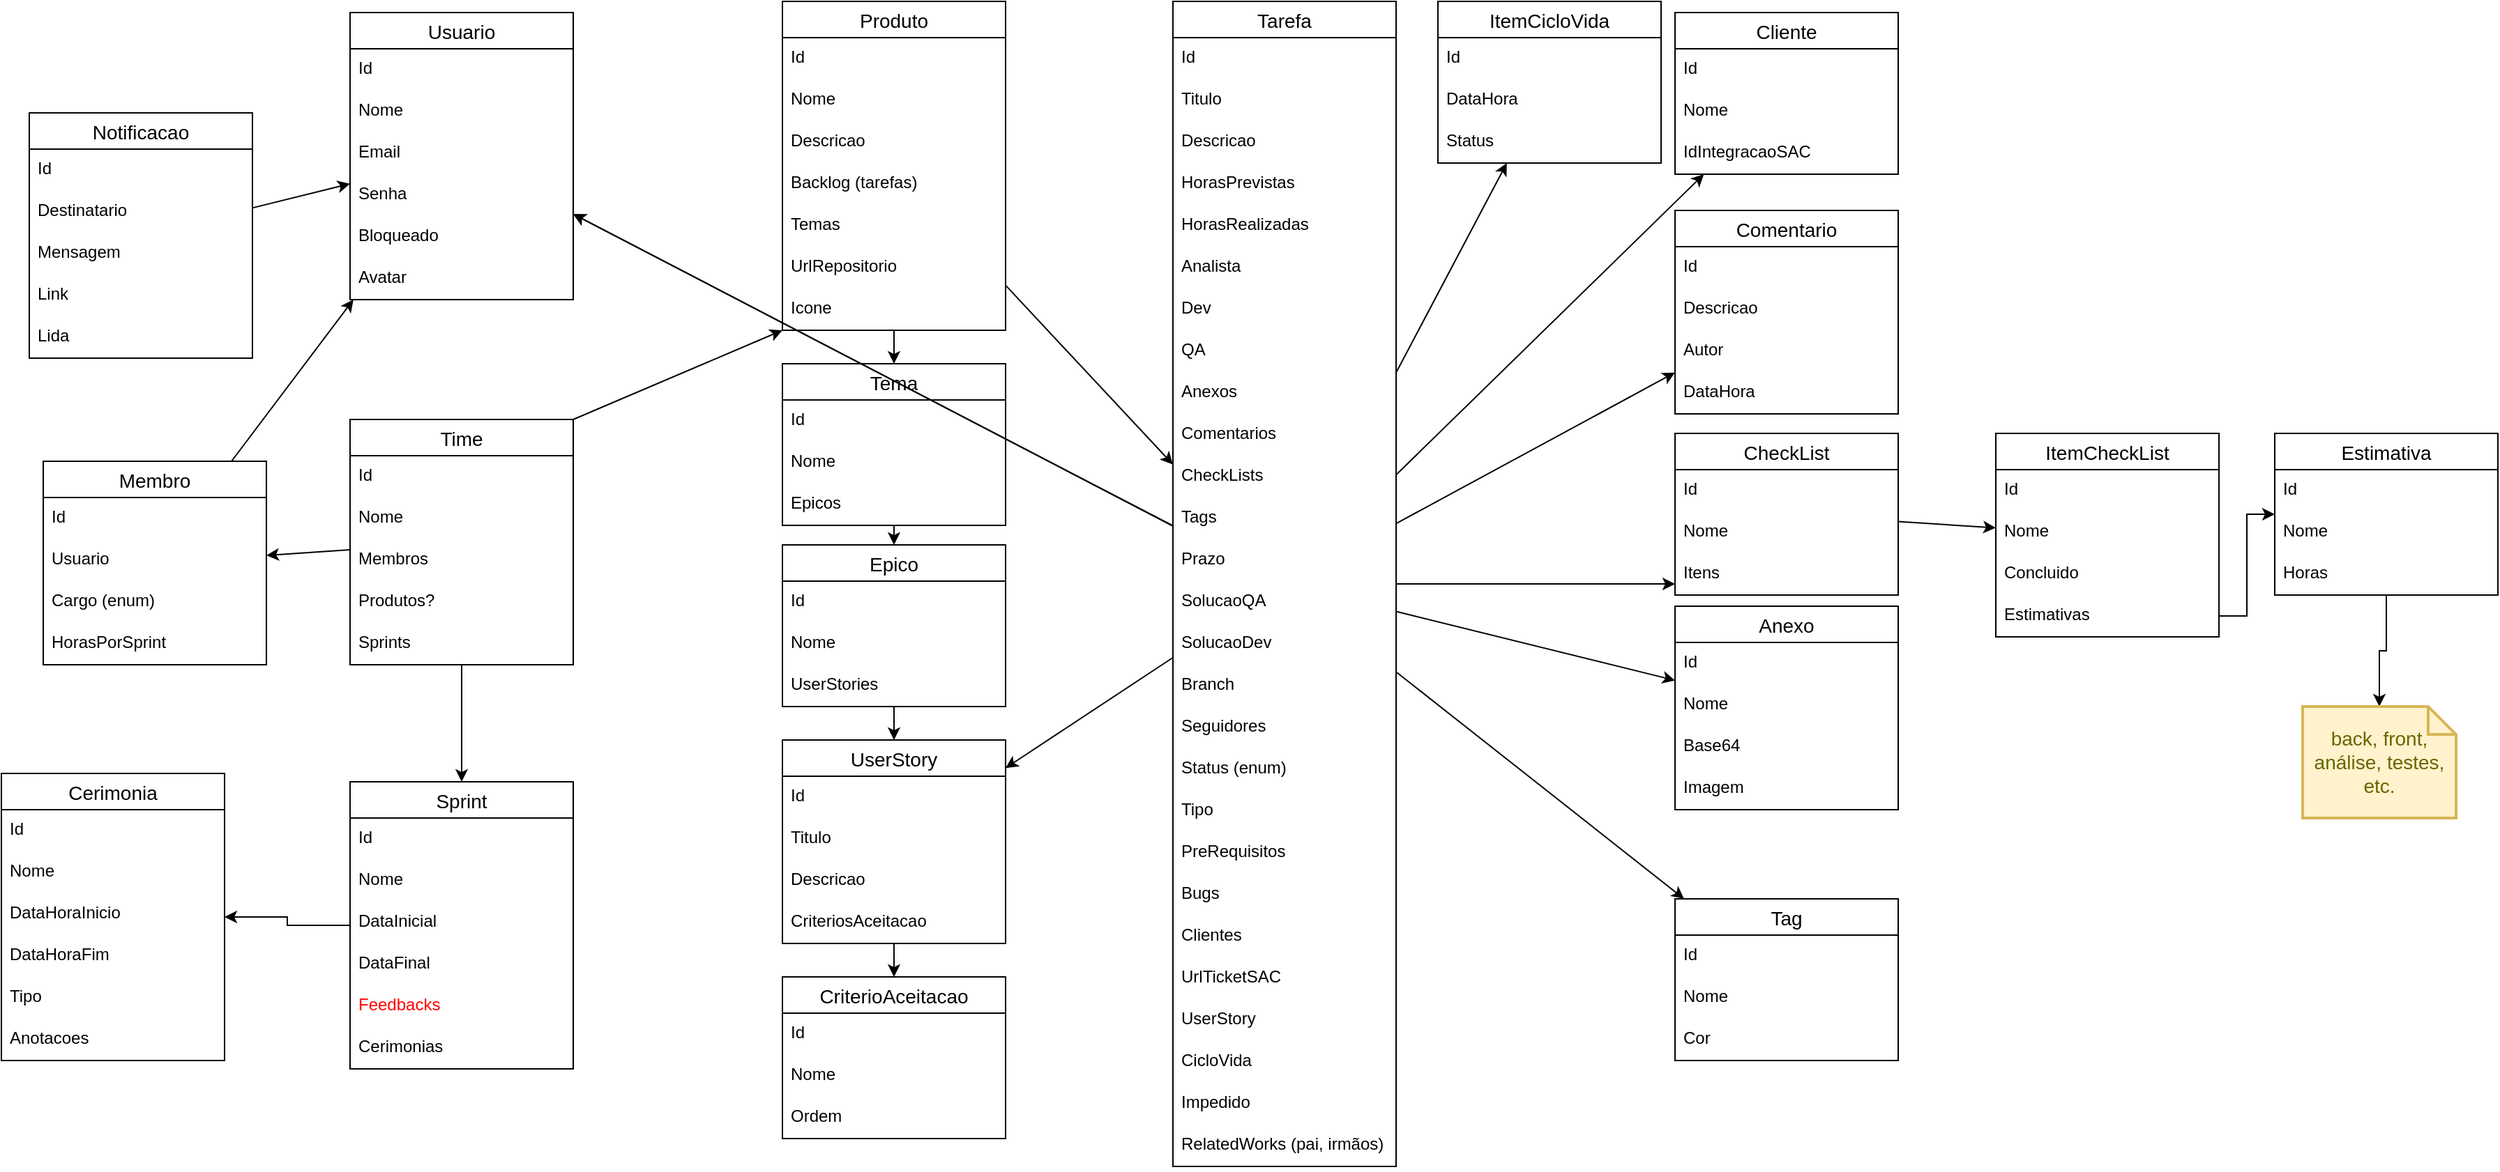 <mxfile version="18.0.1" type="github" pages="2">
  <diagram id="evVnv_gE7u53RW09xMep" name="Page-1">
    <mxGraphModel dx="2831" dy="762" grid="1" gridSize="10" guides="1" tooltips="1" connect="1" arrows="1" fold="1" page="1" pageScale="1" pageWidth="1169" pageHeight="827" math="0" shadow="0">
      <root>
        <mxCell id="0" />
        <mxCell id="1" parent="0" />
        <mxCell id="YbN6eProN8_HnUOgEXl2-18" style="edgeStyle=orthogonalEdgeStyle;rounded=0;orthogonalLoop=1;jettySize=auto;html=1;" parent="1" source="BPTAGyS7gTEKAuUMEISQ-53" target="YbN6eProN8_HnUOgEXl2-11" edge="1">
          <mxGeometry relative="1" as="geometry" />
        </mxCell>
        <mxCell id="BPTAGyS7gTEKAuUMEISQ-53" value="Sprint" style="swimlane;fontStyle=0;childLayout=stackLayout;horizontal=1;startSize=26;horizontalStack=0;resizeParent=1;resizeParentMax=0;resizeLast=0;collapsible=1;marginBottom=0;align=center;fontSize=14;" parent="1" vertex="1">
          <mxGeometry x="60" y="1140" width="160" height="206" as="geometry" />
        </mxCell>
        <mxCell id="BPTAGyS7gTEKAuUMEISQ-54" value="Id" style="text;strokeColor=none;fillColor=none;spacingLeft=4;spacingRight=4;overflow=hidden;rotatable=0;points=[[0,0.5],[1,0.5]];portConstraint=eastwest;fontSize=12;" parent="BPTAGyS7gTEKAuUMEISQ-53" vertex="1">
          <mxGeometry y="26" width="160" height="30" as="geometry" />
        </mxCell>
        <mxCell id="BPTAGyS7gTEKAuUMEISQ-55" value="Nome" style="text;strokeColor=none;fillColor=none;spacingLeft=4;spacingRight=4;overflow=hidden;rotatable=0;points=[[0,0.5],[1,0.5]];portConstraint=eastwest;fontSize=12;" parent="BPTAGyS7gTEKAuUMEISQ-53" vertex="1">
          <mxGeometry y="56" width="160" height="30" as="geometry" />
        </mxCell>
        <mxCell id="BPTAGyS7gTEKAuUMEISQ-56" value="DataInicial" style="text;strokeColor=none;fillColor=none;spacingLeft=4;spacingRight=4;overflow=hidden;rotatable=0;points=[[0,0.5],[1,0.5]];portConstraint=eastwest;fontSize=12;" parent="BPTAGyS7gTEKAuUMEISQ-53" vertex="1">
          <mxGeometry y="86" width="160" height="30" as="geometry" />
        </mxCell>
        <mxCell id="BPTAGyS7gTEKAuUMEISQ-57" value="DataFinal" style="text;strokeColor=none;fillColor=none;spacingLeft=4;spacingRight=4;overflow=hidden;rotatable=0;points=[[0,0.5],[1,0.5]];portConstraint=eastwest;fontSize=12;" parent="BPTAGyS7gTEKAuUMEISQ-53" vertex="1">
          <mxGeometry y="116" width="160" height="30" as="geometry" />
        </mxCell>
        <mxCell id="2hVLNLB5utklD2JlO8YH-59" value="Feedbacks" style="text;strokeColor=none;fillColor=none;spacingLeft=4;spacingRight=4;overflow=hidden;rotatable=0;points=[[0,0.5],[1,0.5]];portConstraint=eastwest;fontSize=12;fontColor=#FF0000;" parent="BPTAGyS7gTEKAuUMEISQ-53" vertex="1">
          <mxGeometry y="146" width="160" height="30" as="geometry" />
        </mxCell>
        <mxCell id="2hVLNLB5utklD2JlO8YH-61" value="Cerimonias" style="text;spacingLeft=4;spacingRight=4;overflow=hidden;rotatable=0;points=[[0,0.5],[1,0.5]];portConstraint=eastwest;fontSize=12;" parent="BPTAGyS7gTEKAuUMEISQ-53" vertex="1">
          <mxGeometry y="176" width="160" height="30" as="geometry" />
        </mxCell>
        <mxCell id="BPTAGyS7gTEKAuUMEISQ-120" style="edgeStyle=orthogonalEdgeStyle;rounded=0;orthogonalLoop=1;jettySize=auto;html=1;orthogonal=1;noEdgeStyle=1;" parent="1" source="BPTAGyS7gTEKAuUMEISQ-61" target="BPTAGyS7gTEKAuUMEISQ-116" edge="1">
          <mxGeometry relative="1" as="geometry" />
        </mxCell>
        <mxCell id="E9YZBtdmaV8ZGDmMiayN-1" style="edgeStyle=orthogonalEdgeStyle;rounded=0;orthogonalLoop=1;jettySize=auto;html=1;fontColor=#FF0000;noEdgeStyle=1;" parent="1" source="BPTAGyS7gTEKAuUMEISQ-61" target="BPTAGyS7gTEKAuUMEISQ-152" edge="1">
          <mxGeometry relative="1" as="geometry" />
        </mxCell>
        <mxCell id="BPTAGyS7gTEKAuUMEISQ-61" value="Produto" style="swimlane;fontStyle=0;childLayout=stackLayout;horizontal=1;startSize=26;horizontalStack=0;resizeParent=1;resizeParentMax=0;resizeLast=0;collapsible=1;marginBottom=0;align=center;fontSize=14;" parent="1" vertex="1">
          <mxGeometry x="370" y="580" width="160" height="236" as="geometry" />
        </mxCell>
        <mxCell id="BPTAGyS7gTEKAuUMEISQ-62" value="Id" style="text;strokeColor=none;fillColor=none;spacingLeft=4;spacingRight=4;overflow=hidden;rotatable=0;points=[[0,0.5],[1,0.5]];portConstraint=eastwest;fontSize=12;" parent="BPTAGyS7gTEKAuUMEISQ-61" vertex="1">
          <mxGeometry y="26" width="160" height="30" as="geometry" />
        </mxCell>
        <mxCell id="BPTAGyS7gTEKAuUMEISQ-63" value="Nome" style="text;strokeColor=none;fillColor=none;spacingLeft=4;spacingRight=4;overflow=hidden;rotatable=0;points=[[0,0.5],[1,0.5]];portConstraint=eastwest;fontSize=12;" parent="BPTAGyS7gTEKAuUMEISQ-61" vertex="1">
          <mxGeometry y="56" width="160" height="30" as="geometry" />
        </mxCell>
        <mxCell id="BPTAGyS7gTEKAuUMEISQ-205" value="Descricao" style="text;strokeColor=none;fillColor=none;spacingLeft=4;spacingRight=4;overflow=hidden;rotatable=0;points=[[0,0.5],[1,0.5]];portConstraint=eastwest;fontSize=12;" parent="BPTAGyS7gTEKAuUMEISQ-61" vertex="1">
          <mxGeometry y="86" width="160" height="30" as="geometry" />
        </mxCell>
        <mxCell id="BPTAGyS7gTEKAuUMEISQ-64" value="Backlog (tarefas)" style="text;strokeColor=none;fillColor=none;spacingLeft=4;spacingRight=4;overflow=hidden;rotatable=0;points=[[0,0.5],[1,0.5]];portConstraint=eastwest;fontSize=12;" parent="BPTAGyS7gTEKAuUMEISQ-61" vertex="1">
          <mxGeometry y="116" width="160" height="30" as="geometry" />
        </mxCell>
        <mxCell id="BPTAGyS7gTEKAuUMEISQ-119" value="Temas" style="text;strokeColor=none;fillColor=none;spacingLeft=4;spacingRight=4;overflow=hidden;rotatable=0;points=[[0,0.5],[1,0.5]];portConstraint=eastwest;fontSize=12;" parent="BPTAGyS7gTEKAuUMEISQ-61" vertex="1">
          <mxGeometry y="146" width="160" height="30" as="geometry" />
        </mxCell>
        <mxCell id="BPTAGyS7gTEKAuUMEISQ-204" value="UrlRepositorio" style="text;strokeColor=none;fillColor=none;spacingLeft=4;spacingRight=4;overflow=hidden;rotatable=0;points=[[0,0.5],[1,0.5]];portConstraint=eastwest;fontSize=12;" parent="BPTAGyS7gTEKAuUMEISQ-61" vertex="1">
          <mxGeometry y="176" width="160" height="30" as="geometry" />
        </mxCell>
        <mxCell id="E9YZBtdmaV8ZGDmMiayN-18" value="Icone" style="text;strokeColor=none;fillColor=none;spacingLeft=4;spacingRight=4;overflow=hidden;rotatable=0;points=[[0,0.5],[1,0.5]];portConstraint=eastwest;fontSize=12;" parent="BPTAGyS7gTEKAuUMEISQ-61" vertex="1">
          <mxGeometry y="206" width="160" height="30" as="geometry" />
        </mxCell>
        <mxCell id="BPTAGyS7gTEKAuUMEISQ-112" style="rounded=0;orthogonalLoop=1;jettySize=auto;html=1;orthogonal=1;edgeStyle=orthogonalEdgeStyle;noEdgeStyle=1;" parent="1" source="BPTAGyS7gTEKAuUMEISQ-77" target="BPTAGyS7gTEKAuUMEISQ-61" edge="1">
          <mxGeometry relative="1" as="geometry" />
        </mxCell>
        <mxCell id="BPTAGyS7gTEKAuUMEISQ-115" style="rounded=0;orthogonalLoop=1;jettySize=auto;html=1;orthogonal=1;edgeStyle=orthogonalEdgeStyle;noEdgeStyle=1;" parent="1" source="BPTAGyS7gTEKAuUMEISQ-77" target="BPTAGyS7gTEKAuUMEISQ-53" edge="1">
          <mxGeometry relative="1" as="geometry" />
        </mxCell>
        <mxCell id="2hVLNLB5utklD2JlO8YH-14" style="edgeStyle=none;rounded=0;orthogonalLoop=1;jettySize=auto;html=1;" parent="1" source="BPTAGyS7gTEKAuUMEISQ-77" target="2hVLNLB5utklD2JlO8YH-8" edge="1">
          <mxGeometry relative="1" as="geometry" />
        </mxCell>
        <mxCell id="BPTAGyS7gTEKAuUMEISQ-77" value="Time" style="swimlane;fontStyle=0;childLayout=stackLayout;horizontal=1;startSize=26;horizontalStack=0;resizeParent=1;resizeParentMax=0;resizeLast=0;collapsible=1;marginBottom=0;align=center;fontSize=14;" parent="1" vertex="1">
          <mxGeometry x="60" y="880" width="160" height="176" as="geometry" />
        </mxCell>
        <mxCell id="BPTAGyS7gTEKAuUMEISQ-78" value="Id" style="text;strokeColor=none;fillColor=none;spacingLeft=4;spacingRight=4;overflow=hidden;rotatable=0;points=[[0,0.5],[1,0.5]];portConstraint=eastwest;fontSize=12;" parent="BPTAGyS7gTEKAuUMEISQ-77" vertex="1">
          <mxGeometry y="26" width="160" height="30" as="geometry" />
        </mxCell>
        <mxCell id="BPTAGyS7gTEKAuUMEISQ-79" value="Nome" style="text;strokeColor=none;fillColor=none;spacingLeft=4;spacingRight=4;overflow=hidden;rotatable=0;points=[[0,0.5],[1,0.5]];portConstraint=eastwest;fontSize=12;" parent="BPTAGyS7gTEKAuUMEISQ-77" vertex="1">
          <mxGeometry y="56" width="160" height="30" as="geometry" />
        </mxCell>
        <mxCell id="BPTAGyS7gTEKAuUMEISQ-80" value="Membros" style="text;strokeColor=none;fillColor=none;spacingLeft=4;spacingRight=4;overflow=hidden;rotatable=0;points=[[0,0.5],[1,0.5]];portConstraint=eastwest;fontSize=12;" parent="BPTAGyS7gTEKAuUMEISQ-77" vertex="1">
          <mxGeometry y="86" width="160" height="30" as="geometry" />
        </mxCell>
        <mxCell id="BPTAGyS7gTEKAuUMEISQ-111" value="Produtos?" style="text;strokeColor=none;fillColor=none;spacingLeft=4;spacingRight=4;overflow=hidden;rotatable=0;points=[[0,0.5],[1,0.5]];portConstraint=eastwest;fontSize=12;" parent="BPTAGyS7gTEKAuUMEISQ-77" vertex="1">
          <mxGeometry y="116" width="160" height="30" as="geometry" />
        </mxCell>
        <mxCell id="BPTAGyS7gTEKAuUMEISQ-113" value="Sprints" style="text;strokeColor=none;fillColor=none;spacingLeft=4;spacingRight=4;overflow=hidden;rotatable=0;points=[[0,0.5],[1,0.5]];portConstraint=eastwest;fontSize=12;" parent="BPTAGyS7gTEKAuUMEISQ-77" vertex="1">
          <mxGeometry y="146" width="160" height="30" as="geometry" />
        </mxCell>
        <mxCell id="BPTAGyS7gTEKAuUMEISQ-85" value="Usuario" style="swimlane;fontStyle=0;childLayout=stackLayout;horizontal=1;startSize=26;horizontalStack=0;resizeParent=1;resizeParentMax=0;resizeLast=0;collapsible=1;marginBottom=0;align=center;fontSize=14;" parent="1" vertex="1">
          <mxGeometry x="60" y="588" width="160" height="206" as="geometry" />
        </mxCell>
        <mxCell id="BPTAGyS7gTEKAuUMEISQ-86" value="Id" style="text;strokeColor=none;fillColor=none;spacingLeft=4;spacingRight=4;overflow=hidden;rotatable=0;points=[[0,0.5],[1,0.5]];portConstraint=eastwest;fontSize=12;" parent="BPTAGyS7gTEKAuUMEISQ-85" vertex="1">
          <mxGeometry y="26" width="160" height="30" as="geometry" />
        </mxCell>
        <mxCell id="BPTAGyS7gTEKAuUMEISQ-87" value="Nome" style="text;strokeColor=none;fillColor=none;spacingLeft=4;spacingRight=4;overflow=hidden;rotatable=0;points=[[0,0.5],[1,0.5]];portConstraint=eastwest;fontSize=12;" parent="BPTAGyS7gTEKAuUMEISQ-85" vertex="1">
          <mxGeometry y="56" width="160" height="30" as="geometry" />
        </mxCell>
        <mxCell id="BPTAGyS7gTEKAuUMEISQ-135" value="Email" style="text;strokeColor=none;fillColor=none;spacingLeft=4;spacingRight=4;overflow=hidden;rotatable=0;points=[[0,0.5],[1,0.5]];portConstraint=eastwest;fontSize=12;" parent="BPTAGyS7gTEKAuUMEISQ-85" vertex="1">
          <mxGeometry y="86" width="160" height="30" as="geometry" />
        </mxCell>
        <mxCell id="BPTAGyS7gTEKAuUMEISQ-136" value="Senha" style="text;strokeColor=none;fillColor=none;spacingLeft=4;spacingRight=4;overflow=hidden;rotatable=0;points=[[0,0.5],[1,0.5]];portConstraint=eastwest;fontSize=12;" parent="BPTAGyS7gTEKAuUMEISQ-85" vertex="1">
          <mxGeometry y="116" width="160" height="30" as="geometry" />
        </mxCell>
        <mxCell id="BPTAGyS7gTEKAuUMEISQ-137" value="Bloqueado" style="text;strokeColor=none;fillColor=none;spacingLeft=4;spacingRight=4;overflow=hidden;rotatable=0;points=[[0,0.5],[1,0.5]];portConstraint=eastwest;fontSize=12;" parent="BPTAGyS7gTEKAuUMEISQ-85" vertex="1">
          <mxGeometry y="146" width="160" height="30" as="geometry" />
        </mxCell>
        <mxCell id="E9YZBtdmaV8ZGDmMiayN-19" value="Avatar" style="text;strokeColor=none;fillColor=none;spacingLeft=4;spacingRight=4;overflow=hidden;rotatable=0;points=[[0,0.5],[1,0.5]];portConstraint=eastwest;fontSize=12;" parent="BPTAGyS7gTEKAuUMEISQ-85" vertex="1">
          <mxGeometry y="176" width="160" height="30" as="geometry" />
        </mxCell>
        <mxCell id="BPTAGyS7gTEKAuUMEISQ-125" style="edgeStyle=orthogonalEdgeStyle;rounded=0;orthogonalLoop=1;jettySize=auto;html=1;orthogonal=1;noEdgeStyle=1;" parent="1" source="BPTAGyS7gTEKAuUMEISQ-116" target="BPTAGyS7gTEKAuUMEISQ-121" edge="1">
          <mxGeometry relative="1" as="geometry" />
        </mxCell>
        <mxCell id="BPTAGyS7gTEKAuUMEISQ-116" value="Tema" style="swimlane;fontStyle=0;childLayout=stackLayout;horizontal=1;startSize=26;horizontalStack=0;resizeParent=1;resizeParentMax=0;resizeLast=0;collapsible=1;marginBottom=0;align=center;fontSize=14;" parent="1" vertex="1">
          <mxGeometry x="370" y="840" width="160" height="116" as="geometry" />
        </mxCell>
        <mxCell id="BPTAGyS7gTEKAuUMEISQ-117" value="Id" style="text;strokeColor=none;fillColor=none;spacingLeft=4;spacingRight=4;overflow=hidden;rotatable=0;points=[[0,0.5],[1,0.5]];portConstraint=eastwest;fontSize=12;" parent="BPTAGyS7gTEKAuUMEISQ-116" vertex="1">
          <mxGeometry y="26" width="160" height="30" as="geometry" />
        </mxCell>
        <mxCell id="BPTAGyS7gTEKAuUMEISQ-118" value="Nome" style="text;strokeColor=none;fillColor=none;spacingLeft=4;spacingRight=4;overflow=hidden;rotatable=0;points=[[0,0.5],[1,0.5]];portConstraint=eastwest;fontSize=12;" parent="BPTAGyS7gTEKAuUMEISQ-116" vertex="1">
          <mxGeometry y="56" width="160" height="30" as="geometry" />
        </mxCell>
        <mxCell id="BPTAGyS7gTEKAuUMEISQ-124" value="Epicos" style="text;strokeColor=none;fillColor=none;spacingLeft=4;spacingRight=4;overflow=hidden;rotatable=0;points=[[0,0.5],[1,0.5]];portConstraint=eastwest;fontSize=12;" parent="BPTAGyS7gTEKAuUMEISQ-116" vertex="1">
          <mxGeometry y="86" width="160" height="30" as="geometry" />
        </mxCell>
        <mxCell id="BPTAGyS7gTEKAuUMEISQ-129" style="edgeStyle=orthogonalEdgeStyle;rounded=0;orthogonalLoop=1;jettySize=auto;html=1;noEdgeStyle=1;orthogonal=1;" parent="1" source="BPTAGyS7gTEKAuUMEISQ-121" target="BPTAGyS7gTEKAuUMEISQ-126" edge="1">
          <mxGeometry relative="1" as="geometry">
            <Array as="points" />
          </mxGeometry>
        </mxCell>
        <mxCell id="BPTAGyS7gTEKAuUMEISQ-121" value="Epico" style="swimlane;fontStyle=0;childLayout=stackLayout;horizontal=1;startSize=26;horizontalStack=0;resizeParent=1;resizeParentMax=0;resizeLast=0;collapsible=1;marginBottom=0;align=center;fontSize=14;" parent="1" vertex="1">
          <mxGeometry x="370" y="970" width="160" height="116" as="geometry" />
        </mxCell>
        <mxCell id="BPTAGyS7gTEKAuUMEISQ-122" value="Id" style="text;strokeColor=none;fillColor=none;spacingLeft=4;spacingRight=4;overflow=hidden;rotatable=0;points=[[0,0.5],[1,0.5]];portConstraint=eastwest;fontSize=12;" parent="BPTAGyS7gTEKAuUMEISQ-121" vertex="1">
          <mxGeometry y="26" width="160" height="30" as="geometry" />
        </mxCell>
        <mxCell id="BPTAGyS7gTEKAuUMEISQ-123" value="Nome" style="text;strokeColor=none;fillColor=none;spacingLeft=4;spacingRight=4;overflow=hidden;rotatable=0;points=[[0,0.5],[1,0.5]];portConstraint=eastwest;fontSize=12;" parent="BPTAGyS7gTEKAuUMEISQ-121" vertex="1">
          <mxGeometry y="56" width="160" height="30" as="geometry" />
        </mxCell>
        <mxCell id="BPTAGyS7gTEKAuUMEISQ-130" value="UserStories" style="text;strokeColor=none;fillColor=none;spacingLeft=4;spacingRight=4;overflow=hidden;rotatable=0;points=[[0,0.5],[1,0.5]];portConstraint=eastwest;fontSize=12;" parent="BPTAGyS7gTEKAuUMEISQ-121" vertex="1">
          <mxGeometry y="86" width="160" height="30" as="geometry" />
        </mxCell>
        <mxCell id="BPTAGyS7gTEKAuUMEISQ-138" style="edgeStyle=orthogonalEdgeStyle;rounded=0;orthogonalLoop=1;jettySize=auto;html=1;noEdgeStyle=1;orthogonal=1;" parent="1" source="BPTAGyS7gTEKAuUMEISQ-126" target="BPTAGyS7gTEKAuUMEISQ-131" edge="1">
          <mxGeometry relative="1" as="geometry">
            <Array as="points" />
          </mxGeometry>
        </mxCell>
        <mxCell id="BPTAGyS7gTEKAuUMEISQ-126" value="UserStory" style="swimlane;fontStyle=0;childLayout=stackLayout;horizontal=1;startSize=26;horizontalStack=0;resizeParent=1;resizeParentMax=0;resizeLast=0;collapsible=1;marginBottom=0;align=center;fontSize=14;" parent="1" vertex="1">
          <mxGeometry x="370" y="1110" width="160" height="146" as="geometry" />
        </mxCell>
        <mxCell id="BPTAGyS7gTEKAuUMEISQ-127" value="Id" style="text;strokeColor=none;fillColor=none;spacingLeft=4;spacingRight=4;overflow=hidden;rotatable=0;points=[[0,0.5],[1,0.5]];portConstraint=eastwest;fontSize=12;" parent="BPTAGyS7gTEKAuUMEISQ-126" vertex="1">
          <mxGeometry y="26" width="160" height="30" as="geometry" />
        </mxCell>
        <mxCell id="BPTAGyS7gTEKAuUMEISQ-128" value="Titulo" style="text;strokeColor=none;fillColor=none;spacingLeft=4;spacingRight=4;overflow=hidden;rotatable=0;points=[[0,0.5],[1,0.5]];portConstraint=eastwest;fontSize=12;" parent="BPTAGyS7gTEKAuUMEISQ-126" vertex="1">
          <mxGeometry y="56" width="160" height="30" as="geometry" />
        </mxCell>
        <mxCell id="E9YZBtdmaV8ZGDmMiayN-13" value="Descricao" style="text;strokeColor=none;fillColor=none;spacingLeft=4;spacingRight=4;overflow=hidden;rotatable=0;points=[[0,0.5],[1,0.5]];portConstraint=eastwest;fontSize=12;" parent="BPTAGyS7gTEKAuUMEISQ-126" vertex="1">
          <mxGeometry y="86" width="160" height="30" as="geometry" />
        </mxCell>
        <mxCell id="BPTAGyS7gTEKAuUMEISQ-134" value="CriteriosAceitacao" style="text;strokeColor=none;fillColor=none;spacingLeft=4;spacingRight=4;overflow=hidden;rotatable=0;points=[[0,0.5],[1,0.5]];portConstraint=eastwest;fontSize=12;" parent="BPTAGyS7gTEKAuUMEISQ-126" vertex="1">
          <mxGeometry y="116" width="160" height="30" as="geometry" />
        </mxCell>
        <mxCell id="BPTAGyS7gTEKAuUMEISQ-131" value="CriterioAceitacao" style="swimlane;fontStyle=0;childLayout=stackLayout;horizontal=1;startSize=26;horizontalStack=0;resizeParent=1;resizeParentMax=0;resizeLast=0;collapsible=1;marginBottom=0;align=center;fontSize=14;" parent="1" vertex="1">
          <mxGeometry x="370" y="1280" width="160" height="116" as="geometry" />
        </mxCell>
        <mxCell id="BPTAGyS7gTEKAuUMEISQ-132" value="Id" style="text;strokeColor=none;fillColor=none;spacingLeft=4;spacingRight=4;overflow=hidden;rotatable=0;points=[[0,0.5],[1,0.5]];portConstraint=eastwest;fontSize=12;" parent="BPTAGyS7gTEKAuUMEISQ-131" vertex="1">
          <mxGeometry y="26" width="160" height="30" as="geometry" />
        </mxCell>
        <mxCell id="BPTAGyS7gTEKAuUMEISQ-133" value="Nome" style="text;strokeColor=none;fillColor=none;spacingLeft=4;spacingRight=4;overflow=hidden;rotatable=0;points=[[0,0.5],[1,0.5]];portConstraint=eastwest;fontSize=12;" parent="BPTAGyS7gTEKAuUMEISQ-131" vertex="1">
          <mxGeometry y="56" width="160" height="30" as="geometry" />
        </mxCell>
        <mxCell id="2hVLNLB5utklD2JlO8YH-24" value="Ordem" style="text;strokeColor=none;fillColor=none;spacingLeft=4;spacingRight=4;overflow=hidden;rotatable=0;points=[[0,0.5],[1,0.5]];portConstraint=eastwest;fontSize=12;" parent="BPTAGyS7gTEKAuUMEISQ-131" vertex="1">
          <mxGeometry y="86" width="160" height="30" as="geometry" />
        </mxCell>
        <mxCell id="BPTAGyS7gTEKAuUMEISQ-187" style="edgeStyle=orthogonalEdgeStyle;rounded=0;orthogonalLoop=1;jettySize=auto;html=1;fontColor=#FF0000;noEdgeStyle=1;orthogonal=1;" parent="1" source="BPTAGyS7gTEKAuUMEISQ-152" target="BPTAGyS7gTEKAuUMEISQ-183" edge="1">
          <mxGeometry relative="1" as="geometry">
            <Array as="points" />
          </mxGeometry>
        </mxCell>
        <mxCell id="E9YZBtdmaV8ZGDmMiayN-11" style="rounded=0;orthogonalLoop=1;jettySize=auto;html=1;fontColor=#FF0000;" parent="1" source="BPTAGyS7gTEKAuUMEISQ-152" target="BPTAGyS7gTEKAuUMEISQ-85" edge="1">
          <mxGeometry relative="1" as="geometry" />
        </mxCell>
        <mxCell id="BPTAGyS7gTEKAuUMEISQ-166" value="Anexo" style="swimlane;fontStyle=0;childLayout=stackLayout;horizontal=1;startSize=26;horizontalStack=0;resizeParent=1;resizeParentMax=0;resizeLast=0;collapsible=1;marginBottom=0;align=center;fontSize=14;" parent="1" vertex="1">
          <mxGeometry x="1010" y="1014" width="160" height="146" as="geometry" />
        </mxCell>
        <mxCell id="BPTAGyS7gTEKAuUMEISQ-167" value="Id" style="text;strokeColor=none;fillColor=none;spacingLeft=4;spacingRight=4;overflow=hidden;rotatable=0;points=[[0,0.5],[1,0.5]];portConstraint=eastwest;fontSize=12;" parent="BPTAGyS7gTEKAuUMEISQ-166" vertex="1">
          <mxGeometry y="26" width="160" height="30" as="geometry" />
        </mxCell>
        <mxCell id="BPTAGyS7gTEKAuUMEISQ-168" value="Nome" style="text;strokeColor=none;fillColor=none;spacingLeft=4;spacingRight=4;overflow=hidden;rotatable=0;points=[[0,0.5],[1,0.5]];portConstraint=eastwest;fontSize=12;" parent="BPTAGyS7gTEKAuUMEISQ-166" vertex="1">
          <mxGeometry y="56" width="160" height="30" as="geometry" />
        </mxCell>
        <mxCell id="BPTAGyS7gTEKAuUMEISQ-169" value="Base64" style="text;strokeColor=none;fillColor=none;spacingLeft=4;spacingRight=4;overflow=hidden;rotatable=0;points=[[0,0.5],[1,0.5]];portConstraint=eastwest;fontSize=12;" parent="BPTAGyS7gTEKAuUMEISQ-166" vertex="1">
          <mxGeometry y="86" width="160" height="30" as="geometry" />
        </mxCell>
        <mxCell id="BPTAGyS7gTEKAuUMEISQ-170" value="Imagem" style="text;strokeColor=none;fillColor=none;spacingLeft=4;spacingRight=4;overflow=hidden;rotatable=0;points=[[0,0.5],[1,0.5]];portConstraint=eastwest;fontSize=12;" parent="BPTAGyS7gTEKAuUMEISQ-166" vertex="1">
          <mxGeometry y="116" width="160" height="30" as="geometry" />
        </mxCell>
        <mxCell id="BPTAGyS7gTEKAuUMEISQ-173" value="Comentario" style="swimlane;fontStyle=0;childLayout=stackLayout;horizontal=1;startSize=26;horizontalStack=0;resizeParent=1;resizeParentMax=0;resizeLast=0;collapsible=1;marginBottom=0;align=center;fontSize=14;" parent="1" vertex="1">
          <mxGeometry x="1010" y="730" width="160" height="146" as="geometry" />
        </mxCell>
        <mxCell id="BPTAGyS7gTEKAuUMEISQ-174" value="Id" style="text;strokeColor=none;fillColor=none;spacingLeft=4;spacingRight=4;overflow=hidden;rotatable=0;points=[[0,0.5],[1,0.5]];portConstraint=eastwest;fontSize=12;" parent="BPTAGyS7gTEKAuUMEISQ-173" vertex="1">
          <mxGeometry y="26" width="160" height="30" as="geometry" />
        </mxCell>
        <mxCell id="BPTAGyS7gTEKAuUMEISQ-175" value="Descricao" style="text;strokeColor=none;fillColor=none;spacingLeft=4;spacingRight=4;overflow=hidden;rotatable=0;points=[[0,0.5],[1,0.5]];portConstraint=eastwest;fontSize=12;" parent="BPTAGyS7gTEKAuUMEISQ-173" vertex="1">
          <mxGeometry y="56" width="160" height="30" as="geometry" />
        </mxCell>
        <mxCell id="BPTAGyS7gTEKAuUMEISQ-178" value="Autor" style="text;strokeColor=none;fillColor=none;spacingLeft=4;spacingRight=4;overflow=hidden;rotatable=0;points=[[0,0.5],[1,0.5]];portConstraint=eastwest;fontSize=12;" parent="BPTAGyS7gTEKAuUMEISQ-173" vertex="1">
          <mxGeometry y="86" width="160" height="30" as="geometry" />
        </mxCell>
        <mxCell id="BPTAGyS7gTEKAuUMEISQ-179" value="DataHora" style="text;strokeColor=none;fillColor=none;spacingLeft=4;spacingRight=4;overflow=hidden;rotatable=0;points=[[0,0.5],[1,0.5]];portConstraint=eastwest;fontSize=12;" parent="BPTAGyS7gTEKAuUMEISQ-173" vertex="1">
          <mxGeometry y="116" width="160" height="30" as="geometry" />
        </mxCell>
        <mxCell id="2hVLNLB5utklD2JlO8YH-20" style="edgeStyle=none;rounded=0;orthogonalLoop=1;jettySize=auto;html=1;" parent="1" source="BPTAGyS7gTEKAuUMEISQ-183" target="BPTAGyS7gTEKAuUMEISQ-189" edge="1">
          <mxGeometry relative="1" as="geometry" />
        </mxCell>
        <mxCell id="BPTAGyS7gTEKAuUMEISQ-183" value="CheckList" style="swimlane;fontStyle=0;childLayout=stackLayout;horizontal=1;startSize=26;horizontalStack=0;resizeParent=1;resizeParentMax=0;resizeLast=0;collapsible=1;marginBottom=0;align=center;fontSize=14;" parent="1" vertex="1">
          <mxGeometry x="1010" y="890" width="160" height="116" as="geometry" />
        </mxCell>
        <mxCell id="BPTAGyS7gTEKAuUMEISQ-184" value="Id" style="text;strokeColor=none;fillColor=none;spacingLeft=4;spacingRight=4;overflow=hidden;rotatable=0;points=[[0,0.5],[1,0.5]];portConstraint=eastwest;fontSize=12;" parent="BPTAGyS7gTEKAuUMEISQ-183" vertex="1">
          <mxGeometry y="26" width="160" height="30" as="geometry" />
        </mxCell>
        <mxCell id="BPTAGyS7gTEKAuUMEISQ-185" value="Nome" style="text;strokeColor=none;fillColor=none;spacingLeft=4;spacingRight=4;overflow=hidden;rotatable=0;points=[[0,0.5],[1,0.5]];portConstraint=eastwest;fontSize=12;" parent="BPTAGyS7gTEKAuUMEISQ-183" vertex="1">
          <mxGeometry y="56" width="160" height="30" as="geometry" />
        </mxCell>
        <mxCell id="BPTAGyS7gTEKAuUMEISQ-193" value="Itens" style="text;strokeColor=none;fillColor=none;spacingLeft=4;spacingRight=4;overflow=hidden;rotatable=0;points=[[0,0.5],[1,0.5]];portConstraint=eastwest;fontSize=12;" parent="BPTAGyS7gTEKAuUMEISQ-183" vertex="1">
          <mxGeometry y="86" width="160" height="30" as="geometry" />
        </mxCell>
        <mxCell id="BPTAGyS7gTEKAuUMEISQ-189" value="ItemCheckList" style="swimlane;fontStyle=0;childLayout=stackLayout;horizontal=1;startSize=26;horizontalStack=0;resizeParent=1;resizeParentMax=0;resizeLast=0;collapsible=1;marginBottom=0;align=center;fontSize=14;" parent="1" vertex="1">
          <mxGeometry x="1240" y="890" width="160" height="146" as="geometry" />
        </mxCell>
        <mxCell id="BPTAGyS7gTEKAuUMEISQ-190" value="Id" style="text;strokeColor=none;fillColor=none;spacingLeft=4;spacingRight=4;overflow=hidden;rotatable=0;points=[[0,0.5],[1,0.5]];portConstraint=eastwest;fontSize=12;" parent="BPTAGyS7gTEKAuUMEISQ-189" vertex="1">
          <mxGeometry y="26" width="160" height="30" as="geometry" />
        </mxCell>
        <mxCell id="BPTAGyS7gTEKAuUMEISQ-191" value="Nome" style="text;strokeColor=none;fillColor=none;spacingLeft=4;spacingRight=4;overflow=hidden;rotatable=0;points=[[0,0.5],[1,0.5]];portConstraint=eastwest;fontSize=12;" parent="BPTAGyS7gTEKAuUMEISQ-189" vertex="1">
          <mxGeometry y="56" width="160" height="30" as="geometry" />
        </mxCell>
        <mxCell id="BPTAGyS7gTEKAuUMEISQ-192" value="Concluido" style="text;strokeColor=none;fillColor=none;spacingLeft=4;spacingRight=4;overflow=hidden;rotatable=0;points=[[0,0.5],[1,0.5]];portConstraint=eastwest;fontSize=12;" parent="BPTAGyS7gTEKAuUMEISQ-189" vertex="1">
          <mxGeometry y="86" width="160" height="30" as="geometry" />
        </mxCell>
        <mxCell id="YbN6eProN8_HnUOgEXl2-1" value="Estimativas" style="text;strokeColor=none;fillColor=none;spacingLeft=4;spacingRight=4;overflow=hidden;rotatable=0;points=[[0,0.5],[1,0.5]];portConstraint=eastwest;fontSize=12;" parent="BPTAGyS7gTEKAuUMEISQ-189" vertex="1">
          <mxGeometry y="116" width="160" height="30" as="geometry" />
        </mxCell>
        <mxCell id="BPTAGyS7gTEKAuUMEISQ-195" value="Tag" style="swimlane;fontStyle=0;childLayout=stackLayout;horizontal=1;startSize=26;horizontalStack=0;resizeParent=1;resizeParentMax=0;resizeLast=0;collapsible=1;marginBottom=0;align=center;fontSize=14;" parent="1" vertex="1">
          <mxGeometry x="1010" y="1224" width="160" height="116" as="geometry" />
        </mxCell>
        <mxCell id="BPTAGyS7gTEKAuUMEISQ-196" value="Id" style="text;strokeColor=none;fillColor=none;spacingLeft=4;spacingRight=4;overflow=hidden;rotatable=0;points=[[0,0.5],[1,0.5]];portConstraint=eastwest;fontSize=12;" parent="BPTAGyS7gTEKAuUMEISQ-195" vertex="1">
          <mxGeometry y="26" width="160" height="30" as="geometry" />
        </mxCell>
        <mxCell id="BPTAGyS7gTEKAuUMEISQ-197" value="Nome" style="text;strokeColor=none;fillColor=none;spacingLeft=4;spacingRight=4;overflow=hidden;rotatable=0;points=[[0,0.5],[1,0.5]];portConstraint=eastwest;fontSize=12;" parent="BPTAGyS7gTEKAuUMEISQ-195" vertex="1">
          <mxGeometry y="56" width="160" height="30" as="geometry" />
        </mxCell>
        <mxCell id="BPTAGyS7gTEKAuUMEISQ-198" value="Cor" style="text;strokeColor=none;fillColor=none;spacingLeft=4;spacingRight=4;overflow=hidden;rotatable=0;points=[[0,0.5],[1,0.5]];portConstraint=eastwest;fontSize=12;" parent="BPTAGyS7gTEKAuUMEISQ-195" vertex="1">
          <mxGeometry y="86" width="160" height="30" as="geometry" />
        </mxCell>
        <mxCell id="E9YZBtdmaV8ZGDmMiayN-21" style="edgeStyle=none;rounded=0;orthogonalLoop=1;jettySize=auto;html=1;fontColor=#FF0000;" parent="1" source="BPTAGyS7gTEKAuUMEISQ-152" target="BPTAGyS7gTEKAuUMEISQ-85" edge="1">
          <mxGeometry relative="1" as="geometry" />
        </mxCell>
        <mxCell id="2hVLNLB5utklD2JlO8YH-7" style="rounded=0;orthogonalLoop=1;jettySize=auto;html=1;" parent="1" source="BPTAGyS7gTEKAuUMEISQ-152" target="2hVLNLB5utklD2JlO8YH-1" edge="1">
          <mxGeometry relative="1" as="geometry" />
        </mxCell>
        <mxCell id="2hVLNLB5utklD2JlO8YH-19" style="edgeStyle=none;rounded=0;orthogonalLoop=1;jettySize=auto;html=1;" parent="1" source="BPTAGyS7gTEKAuUMEISQ-152" target="BPTAGyS7gTEKAuUMEISQ-126" edge="1">
          <mxGeometry relative="1" as="geometry" />
        </mxCell>
        <mxCell id="2hVLNLB5utklD2JlO8YH-21" style="edgeStyle=none;rounded=0;orthogonalLoop=1;jettySize=auto;html=1;" parent="1" source="BPTAGyS7gTEKAuUMEISQ-152" target="BPTAGyS7gTEKAuUMEISQ-173" edge="1">
          <mxGeometry relative="1" as="geometry" />
        </mxCell>
        <mxCell id="2hVLNLB5utklD2JlO8YH-22" style="edgeStyle=none;rounded=0;orthogonalLoop=1;jettySize=auto;html=1;" parent="1" source="BPTAGyS7gTEKAuUMEISQ-152" target="BPTAGyS7gTEKAuUMEISQ-166" edge="1">
          <mxGeometry relative="1" as="geometry" />
        </mxCell>
        <mxCell id="2hVLNLB5utklD2JlO8YH-30" style="edgeStyle=none;rounded=0;orthogonalLoop=1;jettySize=auto;html=1;" parent="1" source="BPTAGyS7gTEKAuUMEISQ-152" target="2hVLNLB5utklD2JlO8YH-25" edge="1">
          <mxGeometry relative="1" as="geometry" />
        </mxCell>
        <mxCell id="2hVLNLB5utklD2JlO8YH-31" style="edgeStyle=none;rounded=0;orthogonalLoop=1;jettySize=auto;html=1;" parent="1" source="BPTAGyS7gTEKAuUMEISQ-152" target="BPTAGyS7gTEKAuUMEISQ-195" edge="1">
          <mxGeometry relative="1" as="geometry" />
        </mxCell>
        <mxCell id="BPTAGyS7gTEKAuUMEISQ-152" value="Tarefa" style="swimlane;fontStyle=0;childLayout=stackLayout;horizontal=1;startSize=26;horizontalStack=0;resizeParent=1;resizeParentMax=0;resizeLast=0;collapsible=1;marginBottom=0;align=center;fontSize=14;" parent="1" vertex="1">
          <mxGeometry x="650" y="580" width="160" height="836" as="geometry" />
        </mxCell>
        <mxCell id="BPTAGyS7gTEKAuUMEISQ-153" value="Id" style="text;strokeColor=none;fillColor=none;spacingLeft=4;spacingRight=4;overflow=hidden;rotatable=0;points=[[0,0.5],[1,0.5]];portConstraint=eastwest;fontSize=12;" parent="BPTAGyS7gTEKAuUMEISQ-152" vertex="1">
          <mxGeometry y="26" width="160" height="30" as="geometry" />
        </mxCell>
        <mxCell id="BPTAGyS7gTEKAuUMEISQ-154" value="Titulo" style="text;strokeColor=none;fillColor=none;spacingLeft=4;spacingRight=4;overflow=hidden;rotatable=0;points=[[0,0.5],[1,0.5]];portConstraint=eastwest;fontSize=12;" parent="BPTAGyS7gTEKAuUMEISQ-152" vertex="1">
          <mxGeometry y="56" width="160" height="30" as="geometry" />
        </mxCell>
        <mxCell id="BPTAGyS7gTEKAuUMEISQ-162" value="Descricao" style="text;strokeColor=none;fillColor=none;spacingLeft=4;spacingRight=4;overflow=hidden;rotatable=0;points=[[0,0.5],[1,0.5]];portConstraint=eastwest;fontSize=12;" parent="BPTAGyS7gTEKAuUMEISQ-152" vertex="1">
          <mxGeometry y="86" width="160" height="30" as="geometry" />
        </mxCell>
        <mxCell id="BPTAGyS7gTEKAuUMEISQ-160" value="HorasPrevistas" style="text;strokeColor=none;fillColor=none;spacingLeft=4;spacingRight=4;overflow=hidden;rotatable=0;points=[[0,0.5],[1,0.5]];portConstraint=eastwest;fontSize=12;" parent="BPTAGyS7gTEKAuUMEISQ-152" vertex="1">
          <mxGeometry y="116" width="160" height="30" as="geometry" />
        </mxCell>
        <mxCell id="BPTAGyS7gTEKAuUMEISQ-161" value="HorasRealizadas" style="text;strokeColor=none;fillColor=none;spacingLeft=4;spacingRight=4;overflow=hidden;rotatable=0;points=[[0,0.5],[1,0.5]];portConstraint=eastwest;fontSize=12;" parent="BPTAGyS7gTEKAuUMEISQ-152" vertex="1">
          <mxGeometry y="146" width="160" height="30" as="geometry" />
        </mxCell>
        <mxCell id="BPTAGyS7gTEKAuUMEISQ-165" value="Analista" style="text;strokeColor=none;fillColor=none;spacingLeft=4;spacingRight=4;overflow=hidden;rotatable=0;points=[[0,0.5],[1,0.5]];portConstraint=eastwest;fontSize=12;" parent="BPTAGyS7gTEKAuUMEISQ-152" vertex="1">
          <mxGeometry y="176" width="160" height="30" as="geometry" />
        </mxCell>
        <mxCell id="BPTAGyS7gTEKAuUMEISQ-163" value="Dev" style="text;strokeColor=none;fillColor=none;spacingLeft=4;spacingRight=4;overflow=hidden;rotatable=0;points=[[0,0.5],[1,0.5]];portConstraint=eastwest;fontSize=12;" parent="BPTAGyS7gTEKAuUMEISQ-152" vertex="1">
          <mxGeometry y="206" width="160" height="30" as="geometry" />
        </mxCell>
        <mxCell id="BPTAGyS7gTEKAuUMEISQ-164" value="QA" style="text;strokeColor=none;fillColor=none;spacingLeft=4;spacingRight=4;overflow=hidden;rotatable=0;points=[[0,0.5],[1,0.5]];portConstraint=eastwest;fontSize=12;" parent="BPTAGyS7gTEKAuUMEISQ-152" vertex="1">
          <mxGeometry y="236" width="160" height="30" as="geometry" />
        </mxCell>
        <mxCell id="BPTAGyS7gTEKAuUMEISQ-171" value="Anexos" style="text;strokeColor=none;fillColor=none;spacingLeft=4;spacingRight=4;overflow=hidden;rotatable=0;points=[[0,0.5],[1,0.5]];portConstraint=eastwest;fontSize=12;" parent="BPTAGyS7gTEKAuUMEISQ-152" vertex="1">
          <mxGeometry y="266" width="160" height="30" as="geometry" />
        </mxCell>
        <mxCell id="BPTAGyS7gTEKAuUMEISQ-181" value="Comentarios" style="text;strokeColor=none;fillColor=none;spacingLeft=4;spacingRight=4;overflow=hidden;rotatable=0;points=[[0,0.5],[1,0.5]];portConstraint=eastwest;fontSize=12;" parent="BPTAGyS7gTEKAuUMEISQ-152" vertex="1">
          <mxGeometry y="296" width="160" height="30" as="geometry" />
        </mxCell>
        <mxCell id="BPTAGyS7gTEKAuUMEISQ-188" value="CheckLists" style="text;strokeColor=none;fillColor=none;spacingLeft=4;spacingRight=4;overflow=hidden;rotatable=0;points=[[0,0.5],[1,0.5]];portConstraint=eastwest;fontSize=12;" parent="BPTAGyS7gTEKAuUMEISQ-152" vertex="1">
          <mxGeometry y="326" width="160" height="30" as="geometry" />
        </mxCell>
        <mxCell id="BPTAGyS7gTEKAuUMEISQ-199" value="Tags" style="text;strokeColor=none;fillColor=none;spacingLeft=4;spacingRight=4;overflow=hidden;rotatable=0;points=[[0,0.5],[1,0.5]];portConstraint=eastwest;fontSize=12;" parent="BPTAGyS7gTEKAuUMEISQ-152" vertex="1">
          <mxGeometry y="356" width="160" height="30" as="geometry" />
        </mxCell>
        <mxCell id="BPTAGyS7gTEKAuUMEISQ-201" value="Prazo" style="text;strokeColor=none;fillColor=none;spacingLeft=4;spacingRight=4;overflow=hidden;rotatable=0;points=[[0,0.5],[1,0.5]];portConstraint=eastwest;fontSize=12;" parent="BPTAGyS7gTEKAuUMEISQ-152" vertex="1">
          <mxGeometry y="386" width="160" height="30" as="geometry" />
        </mxCell>
        <mxCell id="2hVLNLB5utklD2JlO8YH-50" value="SolucaoQA" style="text;strokeColor=none;fillColor=none;spacingLeft=4;spacingRight=4;overflow=hidden;rotatable=0;points=[[0,0.5],[1,0.5]];portConstraint=eastwest;fontSize=12;" parent="BPTAGyS7gTEKAuUMEISQ-152" vertex="1">
          <mxGeometry y="416" width="160" height="30" as="geometry" />
        </mxCell>
        <mxCell id="BPTAGyS7gTEKAuUMEISQ-202" value="SolucaoDev" style="text;strokeColor=none;fillColor=none;spacingLeft=4;spacingRight=4;overflow=hidden;rotatable=0;points=[[0,0.5],[1,0.5]];portConstraint=eastwest;fontSize=12;" parent="BPTAGyS7gTEKAuUMEISQ-152" vertex="1">
          <mxGeometry y="446" width="160" height="30" as="geometry" />
        </mxCell>
        <mxCell id="BPTAGyS7gTEKAuUMEISQ-203" value="Branch" style="text;strokeColor=none;fillColor=none;spacingLeft=4;spacingRight=4;overflow=hidden;rotatable=0;points=[[0,0.5],[1,0.5]];portConstraint=eastwest;fontSize=12;" parent="BPTAGyS7gTEKAuUMEISQ-152" vertex="1">
          <mxGeometry y="476" width="160" height="30" as="geometry" />
        </mxCell>
        <mxCell id="E9YZBtdmaV8ZGDmMiayN-10" value="Seguidores" style="text;strokeColor=none;fillColor=none;spacingLeft=4;spacingRight=4;overflow=hidden;rotatable=0;points=[[0,0.5],[1,0.5]];portConstraint=eastwest;fontSize=12;" parent="BPTAGyS7gTEKAuUMEISQ-152" vertex="1">
          <mxGeometry y="506" width="160" height="30" as="geometry" />
        </mxCell>
        <mxCell id="E9YZBtdmaV8ZGDmMiayN-12" value="Status (enum)" style="text;strokeColor=none;fillColor=none;spacingLeft=4;spacingRight=4;overflow=hidden;rotatable=0;points=[[0,0.5],[1,0.5]];portConstraint=eastwest;fontSize=12;" parent="BPTAGyS7gTEKAuUMEISQ-152" vertex="1">
          <mxGeometry y="536" width="160" height="30" as="geometry" />
        </mxCell>
        <mxCell id="E9YZBtdmaV8ZGDmMiayN-14" value="Tipo" style="text;strokeColor=none;fillColor=none;spacingLeft=4;spacingRight=4;overflow=hidden;rotatable=0;points=[[0,0.5],[1,0.5]];portConstraint=eastwest;fontSize=12;" parent="BPTAGyS7gTEKAuUMEISQ-152" vertex="1">
          <mxGeometry y="566" width="160" height="30" as="geometry" />
        </mxCell>
        <mxCell id="E9YZBtdmaV8ZGDmMiayN-15" value="PreRequisitos" style="text;strokeColor=none;fillColor=none;spacingLeft=4;spacingRight=4;overflow=hidden;rotatable=0;points=[[0,0.5],[1,0.5]];portConstraint=eastwest;fontSize=12;" parent="BPTAGyS7gTEKAuUMEISQ-152" vertex="1">
          <mxGeometry y="596" width="160" height="30" as="geometry" />
        </mxCell>
        <mxCell id="E9YZBtdmaV8ZGDmMiayN-17" value="Bugs" style="text;strokeColor=none;fillColor=none;spacingLeft=4;spacingRight=4;overflow=hidden;rotatable=0;points=[[0,0.5],[1,0.5]];portConstraint=eastwest;fontSize=12;" parent="BPTAGyS7gTEKAuUMEISQ-152" vertex="1">
          <mxGeometry y="626" width="160" height="30" as="geometry" />
        </mxCell>
        <mxCell id="2hVLNLB5utklD2JlO8YH-6" value="Clientes" style="text;strokeColor=none;fillColor=none;spacingLeft=4;spacingRight=4;overflow=hidden;rotatable=0;points=[[0,0.5],[1,0.5]];portConstraint=eastwest;fontSize=12;" parent="BPTAGyS7gTEKAuUMEISQ-152" vertex="1">
          <mxGeometry y="656" width="160" height="30" as="geometry" />
        </mxCell>
        <mxCell id="2hVLNLB5utklD2JlO8YH-17" value="UrlTicketSAC" style="text;strokeColor=none;fillColor=none;spacingLeft=4;spacingRight=4;overflow=hidden;rotatable=0;points=[[0,0.5],[1,0.5]];portConstraint=eastwest;fontSize=12;" parent="BPTAGyS7gTEKAuUMEISQ-152" vertex="1">
          <mxGeometry y="686" width="160" height="30" as="geometry" />
        </mxCell>
        <mxCell id="2hVLNLB5utklD2JlO8YH-18" value="UserStory" style="text;strokeColor=none;fillColor=none;spacingLeft=4;spacingRight=4;overflow=hidden;rotatable=0;points=[[0,0.5],[1,0.5]];portConstraint=eastwest;fontSize=12;" parent="BPTAGyS7gTEKAuUMEISQ-152" vertex="1">
          <mxGeometry y="716" width="160" height="30" as="geometry" />
        </mxCell>
        <mxCell id="2hVLNLB5utklD2JlO8YH-29" value="CicloVida" style="text;strokeColor=none;fillColor=none;spacingLeft=4;spacingRight=4;overflow=hidden;rotatable=0;points=[[0,0.5],[1,0.5]];portConstraint=eastwest;fontSize=12;" parent="BPTAGyS7gTEKAuUMEISQ-152" vertex="1">
          <mxGeometry y="746" width="160" height="30" as="geometry" />
        </mxCell>
        <mxCell id="2hVLNLB5utklD2JlO8YH-58" value="Impedido" style="text;strokeColor=none;fillColor=none;spacingLeft=4;spacingRight=4;overflow=hidden;rotatable=0;points=[[0,0.5],[1,0.5]];portConstraint=eastwest;fontSize=12;" parent="BPTAGyS7gTEKAuUMEISQ-152" vertex="1">
          <mxGeometry y="776" width="160" height="30" as="geometry" />
        </mxCell>
        <mxCell id="2hVLNLB5utklD2JlO8YH-60" value="RelatedWorks (pai, irmãos)" style="text;strokeColor=none;fillColor=none;spacingLeft=4;spacingRight=4;overflow=hidden;rotatable=0;points=[[0,0.5],[1,0.5]];portConstraint=eastwest;fontSize=12;" parent="BPTAGyS7gTEKAuUMEISQ-152" vertex="1">
          <mxGeometry y="806" width="160" height="30" as="geometry" />
        </mxCell>
        <mxCell id="2hVLNLB5utklD2JlO8YH-1" value="Cliente" style="swimlane;fontStyle=0;childLayout=stackLayout;horizontal=1;startSize=26;horizontalStack=0;resizeParent=1;resizeParentMax=0;resizeLast=0;collapsible=1;marginBottom=0;align=center;fontSize=14;" parent="1" vertex="1">
          <mxGeometry x="1010" y="588" width="160" height="116" as="geometry" />
        </mxCell>
        <mxCell id="2hVLNLB5utklD2JlO8YH-2" value="Id" style="text;strokeColor=none;fillColor=none;spacingLeft=4;spacingRight=4;overflow=hidden;rotatable=0;points=[[0,0.5],[1,0.5]];portConstraint=eastwest;fontSize=12;" parent="2hVLNLB5utklD2JlO8YH-1" vertex="1">
          <mxGeometry y="26" width="160" height="30" as="geometry" />
        </mxCell>
        <mxCell id="2hVLNLB5utklD2JlO8YH-3" value="Nome" style="text;strokeColor=none;fillColor=none;spacingLeft=4;spacingRight=4;overflow=hidden;rotatable=0;points=[[0,0.5],[1,0.5]];portConstraint=eastwest;fontSize=12;" parent="2hVLNLB5utklD2JlO8YH-1" vertex="1">
          <mxGeometry y="56" width="160" height="30" as="geometry" />
        </mxCell>
        <mxCell id="2hVLNLB5utklD2JlO8YH-23" value="IdIntegracaoSAC" style="text;strokeColor=none;fillColor=none;spacingLeft=4;spacingRight=4;overflow=hidden;rotatable=0;points=[[0,0.5],[1,0.5]];portConstraint=eastwest;fontSize=12;" parent="2hVLNLB5utklD2JlO8YH-1" vertex="1">
          <mxGeometry y="86" width="160" height="30" as="geometry" />
        </mxCell>
        <mxCell id="2hVLNLB5utklD2JlO8YH-15" style="edgeStyle=none;rounded=0;orthogonalLoop=1;jettySize=auto;html=1;" parent="1" source="2hVLNLB5utklD2JlO8YH-8" target="BPTAGyS7gTEKAuUMEISQ-85" edge="1">
          <mxGeometry relative="1" as="geometry" />
        </mxCell>
        <mxCell id="2hVLNLB5utklD2JlO8YH-8" value="Membro" style="swimlane;fontStyle=0;childLayout=stackLayout;horizontal=1;startSize=26;horizontalStack=0;resizeParent=1;resizeParentMax=0;resizeLast=0;collapsible=1;marginBottom=0;align=center;fontSize=14;" parent="1" vertex="1">
          <mxGeometry x="-160" y="910" width="160" height="146" as="geometry" />
        </mxCell>
        <mxCell id="2hVLNLB5utklD2JlO8YH-9" value="Id" style="text;strokeColor=none;fillColor=none;spacingLeft=4;spacingRight=4;overflow=hidden;rotatable=0;points=[[0,0.5],[1,0.5]];portConstraint=eastwest;fontSize=12;" parent="2hVLNLB5utklD2JlO8YH-8" vertex="1">
          <mxGeometry y="26" width="160" height="30" as="geometry" />
        </mxCell>
        <mxCell id="2hVLNLB5utklD2JlO8YH-10" value="Usuario" style="text;strokeColor=none;fillColor=none;spacingLeft=4;spacingRight=4;overflow=hidden;rotatable=0;points=[[0,0.5],[1,0.5]];portConstraint=eastwest;fontSize=12;" parent="2hVLNLB5utklD2JlO8YH-8" vertex="1">
          <mxGeometry y="56" width="160" height="30" as="geometry" />
        </mxCell>
        <mxCell id="2hVLNLB5utklD2JlO8YH-13" value="Cargo (enum)" style="text;strokeColor=none;fillColor=none;spacingLeft=4;spacingRight=4;overflow=hidden;rotatable=0;points=[[0,0.5],[1,0.5]];portConstraint=eastwest;fontSize=12;" parent="2hVLNLB5utklD2JlO8YH-8" vertex="1">
          <mxGeometry y="86" width="160" height="30" as="geometry" />
        </mxCell>
        <mxCell id="2hVLNLB5utklD2JlO8YH-66" value="HorasPorSprint" style="text;strokeColor=none;fillColor=none;spacingLeft=4;spacingRight=4;overflow=hidden;rotatable=0;points=[[0,0.5],[1,0.5]];portConstraint=eastwest;fontSize=12;" parent="2hVLNLB5utklD2JlO8YH-8" vertex="1">
          <mxGeometry y="116" width="160" height="30" as="geometry" />
        </mxCell>
        <mxCell id="2hVLNLB5utklD2JlO8YH-25" value="ItemCicloVida" style="swimlane;fontStyle=0;childLayout=stackLayout;horizontal=1;startSize=26;horizontalStack=0;resizeParent=1;resizeParentMax=0;resizeLast=0;collapsible=1;marginBottom=0;align=center;fontSize=14;" parent="1" vertex="1">
          <mxGeometry x="840" y="580" width="160" height="116" as="geometry" />
        </mxCell>
        <mxCell id="2hVLNLB5utklD2JlO8YH-26" value="Id" style="text;strokeColor=none;fillColor=none;spacingLeft=4;spacingRight=4;overflow=hidden;rotatable=0;points=[[0,0.5],[1,0.5]];portConstraint=eastwest;fontSize=12;" parent="2hVLNLB5utklD2JlO8YH-25" vertex="1">
          <mxGeometry y="26" width="160" height="30" as="geometry" />
        </mxCell>
        <mxCell id="2hVLNLB5utklD2JlO8YH-27" value="DataHora" style="text;strokeColor=none;fillColor=none;spacingLeft=4;spacingRight=4;overflow=hidden;rotatable=0;points=[[0,0.5],[1,0.5]];portConstraint=eastwest;fontSize=12;" parent="2hVLNLB5utklD2JlO8YH-25" vertex="1">
          <mxGeometry y="56" width="160" height="30" as="geometry" />
        </mxCell>
        <mxCell id="2hVLNLB5utklD2JlO8YH-28" value="Status" style="text;strokeColor=none;fillColor=none;spacingLeft=4;spacingRight=4;overflow=hidden;rotatable=0;points=[[0,0.5],[1,0.5]];portConstraint=eastwest;fontSize=12;" parent="2hVLNLB5utklD2JlO8YH-25" vertex="1">
          <mxGeometry y="86" width="160" height="30" as="geometry" />
        </mxCell>
        <mxCell id="2hVLNLB5utklD2JlO8YH-57" style="edgeStyle=none;rounded=0;orthogonalLoop=1;jettySize=auto;html=1;" parent="1" source="2hVLNLB5utklD2JlO8YH-51" target="BPTAGyS7gTEKAuUMEISQ-85" edge="1">
          <mxGeometry relative="1" as="geometry" />
        </mxCell>
        <mxCell id="2hVLNLB5utklD2JlO8YH-51" value="Notificacao" style="swimlane;fontStyle=0;childLayout=stackLayout;horizontal=1;startSize=26;horizontalStack=0;resizeParent=1;resizeParentMax=0;resizeLast=0;collapsible=1;marginBottom=0;align=center;fontSize=14;" parent="1" vertex="1">
          <mxGeometry x="-170" y="660" width="160" height="176" as="geometry" />
        </mxCell>
        <mxCell id="2hVLNLB5utklD2JlO8YH-52" value="Id" style="text;strokeColor=none;fillColor=none;spacingLeft=4;spacingRight=4;overflow=hidden;rotatable=0;points=[[0,0.5],[1,0.5]];portConstraint=eastwest;fontSize=12;" parent="2hVLNLB5utklD2JlO8YH-51" vertex="1">
          <mxGeometry y="26" width="160" height="30" as="geometry" />
        </mxCell>
        <mxCell id="2hVLNLB5utklD2JlO8YH-53" value="Destinatario" style="text;strokeColor=none;fillColor=none;spacingLeft=4;spacingRight=4;overflow=hidden;rotatable=0;points=[[0,0.5],[1,0.5]];portConstraint=eastwest;fontSize=12;" parent="2hVLNLB5utklD2JlO8YH-51" vertex="1">
          <mxGeometry y="56" width="160" height="30" as="geometry" />
        </mxCell>
        <mxCell id="2hVLNLB5utklD2JlO8YH-54" value="Mensagem" style="text;strokeColor=none;fillColor=none;spacingLeft=4;spacingRight=4;overflow=hidden;rotatable=0;points=[[0,0.5],[1,0.5]];portConstraint=eastwest;fontSize=12;" parent="2hVLNLB5utklD2JlO8YH-51" vertex="1">
          <mxGeometry y="86" width="160" height="30" as="geometry" />
        </mxCell>
        <mxCell id="2hVLNLB5utklD2JlO8YH-55" value="Link" style="text;strokeColor=none;fillColor=none;spacingLeft=4;spacingRight=4;overflow=hidden;rotatable=0;points=[[0,0.5],[1,0.5]];portConstraint=eastwest;fontSize=12;" parent="2hVLNLB5utklD2JlO8YH-51" vertex="1">
          <mxGeometry y="116" width="160" height="30" as="geometry" />
        </mxCell>
        <mxCell id="2hVLNLB5utklD2JlO8YH-56" value="Lida" style="text;strokeColor=none;fillColor=none;spacingLeft=4;spacingRight=4;overflow=hidden;rotatable=0;points=[[0,0.5],[1,0.5]];portConstraint=eastwest;fontSize=12;" parent="2hVLNLB5utklD2JlO8YH-51" vertex="1">
          <mxGeometry y="146" width="160" height="30" as="geometry" />
        </mxCell>
        <mxCell id="YbN6eProN8_HnUOgEXl2-10" style="edgeStyle=orthogonalEdgeStyle;rounded=0;orthogonalLoop=1;jettySize=auto;html=1;" parent="1" source="YbN6eProN8_HnUOgEXl2-3" target="YbN6eProN8_HnUOgEXl2-9" edge="1">
          <mxGeometry relative="1" as="geometry" />
        </mxCell>
        <mxCell id="YbN6eProN8_HnUOgEXl2-3" value="Estimativa" style="swimlane;fontStyle=0;childLayout=stackLayout;horizontal=1;startSize=26;horizontalStack=0;resizeParent=1;resizeParentMax=0;resizeLast=0;collapsible=1;marginBottom=0;align=center;fontSize=14;" parent="1" vertex="1">
          <mxGeometry x="1440" y="890" width="160" height="116" as="geometry" />
        </mxCell>
        <mxCell id="YbN6eProN8_HnUOgEXl2-4" value="Id" style="text;strokeColor=none;fillColor=none;spacingLeft=4;spacingRight=4;overflow=hidden;rotatable=0;points=[[0,0.5],[1,0.5]];portConstraint=eastwest;fontSize=12;" parent="YbN6eProN8_HnUOgEXl2-3" vertex="1">
          <mxGeometry y="26" width="160" height="30" as="geometry" />
        </mxCell>
        <mxCell id="YbN6eProN8_HnUOgEXl2-5" value="Nome" style="text;strokeColor=none;fillColor=none;spacingLeft=4;spacingRight=4;overflow=hidden;rotatable=0;points=[[0,0.5],[1,0.5]];portConstraint=eastwest;fontSize=12;" parent="YbN6eProN8_HnUOgEXl2-3" vertex="1">
          <mxGeometry y="56" width="160" height="30" as="geometry" />
        </mxCell>
        <mxCell id="YbN6eProN8_HnUOgEXl2-6" value="Horas" style="text;strokeColor=none;fillColor=none;spacingLeft=4;spacingRight=4;overflow=hidden;rotatable=0;points=[[0,0.5],[1,0.5]];portConstraint=eastwest;fontSize=12;" parent="YbN6eProN8_HnUOgEXl2-3" vertex="1">
          <mxGeometry y="86" width="160" height="30" as="geometry" />
        </mxCell>
        <mxCell id="YbN6eProN8_HnUOgEXl2-8" style="edgeStyle=orthogonalEdgeStyle;rounded=0;orthogonalLoop=1;jettySize=auto;html=1;" parent="1" source="YbN6eProN8_HnUOgEXl2-1" target="YbN6eProN8_HnUOgEXl2-3" edge="1">
          <mxGeometry relative="1" as="geometry" />
        </mxCell>
        <mxCell id="YbN6eProN8_HnUOgEXl2-9" value="back, front, análise, testes, etc." style="shape=note;strokeWidth=2;fontSize=14;size=20;whiteSpace=wrap;html=1;fillColor=#fff2cc;strokeColor=#d6b656;fontColor=#666600;" parent="1" vertex="1">
          <mxGeometry x="1460" y="1086" width="110.0" height="80" as="geometry" />
        </mxCell>
        <mxCell id="YbN6eProN8_HnUOgEXl2-11" value="Cerimonia" style="swimlane;fontStyle=0;childLayout=stackLayout;horizontal=1;startSize=26;horizontalStack=0;resizeParent=1;resizeParentMax=0;resizeLast=0;collapsible=1;marginBottom=0;align=center;fontSize=14;" parent="1" vertex="1">
          <mxGeometry x="-190" y="1134" width="160" height="206" as="geometry" />
        </mxCell>
        <mxCell id="YbN6eProN8_HnUOgEXl2-12" value="Id" style="text;strokeColor=none;fillColor=none;spacingLeft=4;spacingRight=4;overflow=hidden;rotatable=0;points=[[0,0.5],[1,0.5]];portConstraint=eastwest;fontSize=12;" parent="YbN6eProN8_HnUOgEXl2-11" vertex="1">
          <mxGeometry y="26" width="160" height="30" as="geometry" />
        </mxCell>
        <mxCell id="YbN6eProN8_HnUOgEXl2-13" value="Nome" style="text;strokeColor=none;fillColor=none;spacingLeft=4;spacingRight=4;overflow=hidden;rotatable=0;points=[[0,0.5],[1,0.5]];portConstraint=eastwest;fontSize=12;" parent="YbN6eProN8_HnUOgEXl2-11" vertex="1">
          <mxGeometry y="56" width="160" height="30" as="geometry" />
        </mxCell>
        <mxCell id="YbN6eProN8_HnUOgEXl2-14" value="DataHoraInicio" style="text;strokeColor=none;fillColor=none;spacingLeft=4;spacingRight=4;overflow=hidden;rotatable=0;points=[[0,0.5],[1,0.5]];portConstraint=eastwest;fontSize=12;" parent="YbN6eProN8_HnUOgEXl2-11" vertex="1">
          <mxGeometry y="86" width="160" height="30" as="geometry" />
        </mxCell>
        <mxCell id="YbN6eProN8_HnUOgEXl2-15" value="DataHoraFim" style="text;strokeColor=none;fillColor=none;spacingLeft=4;spacingRight=4;overflow=hidden;rotatable=0;points=[[0,0.5],[1,0.5]];portConstraint=eastwest;fontSize=12;" parent="YbN6eProN8_HnUOgEXl2-11" vertex="1">
          <mxGeometry y="116" width="160" height="30" as="geometry" />
        </mxCell>
        <mxCell id="YbN6eProN8_HnUOgEXl2-16" value="Tipo" style="text;strokeColor=none;fillColor=none;spacingLeft=4;spacingRight=4;overflow=hidden;rotatable=0;points=[[0,0.5],[1,0.5]];portConstraint=eastwest;fontSize=12;" parent="YbN6eProN8_HnUOgEXl2-11" vertex="1">
          <mxGeometry y="146" width="160" height="30" as="geometry" />
        </mxCell>
        <mxCell id="YbN6eProN8_HnUOgEXl2-17" value="Anotacoes" style="text;strokeColor=none;fillColor=none;spacingLeft=4;spacingRight=4;overflow=hidden;rotatable=0;points=[[0,0.5],[1,0.5]];portConstraint=eastwest;fontSize=12;" parent="YbN6eProN8_HnUOgEXl2-11" vertex="1">
          <mxGeometry y="176" width="160" height="30" as="geometry" />
        </mxCell>
      </root>
    </mxGraphModel>
  </diagram>
  <diagram name="ordem" id="82nU5xO7w6w9tUfkNJ1W">
    <mxGraphModel dx="2591" dy="762" grid="1" gridSize="10" guides="1" tooltips="1" connect="1" arrows="1" fold="1" page="1" pageScale="1" pageWidth="1169" pageHeight="827" math="0" shadow="0">
      <root>
        <mxCell id="7eMH6kivMONYyGoxkQ6P-0" />
        <mxCell id="7eMH6kivMONYyGoxkQ6P-1" parent="7eMH6kivMONYyGoxkQ6P-0" />
        <mxCell id="7eMH6kivMONYyGoxkQ6P-2" style="edgeStyle=orthogonalEdgeStyle;rounded=0;orthogonalLoop=1;jettySize=auto;html=1;" parent="7eMH6kivMONYyGoxkQ6P-1" source="7eMH6kivMONYyGoxkQ6P-3" target="7eMH6kivMONYyGoxkQ6P-145" edge="1">
          <mxGeometry relative="1" as="geometry" />
        </mxCell>
        <mxCell id="7eMH6kivMONYyGoxkQ6P-3" value="Sprint" style="swimlane;fontStyle=0;childLayout=stackLayout;horizontal=1;startSize=26;horizontalStack=0;resizeParent=1;resizeParentMax=0;resizeLast=0;collapsible=1;marginBottom=0;align=center;fontSize=14;fillColor=#d5e8d4;strokeColor=#82b366;" parent="7eMH6kivMONYyGoxkQ6P-1" vertex="1">
          <mxGeometry x="70" y="950" width="160" height="206" as="geometry" />
        </mxCell>
        <mxCell id="7eMH6kivMONYyGoxkQ6P-4" value="Id" style="text;strokeColor=none;fillColor=none;spacingLeft=4;spacingRight=4;overflow=hidden;rotatable=0;points=[[0,0.5],[1,0.5]];portConstraint=eastwest;fontSize=12;" parent="7eMH6kivMONYyGoxkQ6P-3" vertex="1">
          <mxGeometry y="26" width="160" height="30" as="geometry" />
        </mxCell>
        <mxCell id="7eMH6kivMONYyGoxkQ6P-5" value="Nome" style="text;strokeColor=none;fillColor=none;spacingLeft=4;spacingRight=4;overflow=hidden;rotatable=0;points=[[0,0.5],[1,0.5]];portConstraint=eastwest;fontSize=12;" parent="7eMH6kivMONYyGoxkQ6P-3" vertex="1">
          <mxGeometry y="56" width="160" height="30" as="geometry" />
        </mxCell>
        <mxCell id="7eMH6kivMONYyGoxkQ6P-6" value="DataInicial" style="text;strokeColor=none;fillColor=none;spacingLeft=4;spacingRight=4;overflow=hidden;rotatable=0;points=[[0,0.5],[1,0.5]];portConstraint=eastwest;fontSize=12;" parent="7eMH6kivMONYyGoxkQ6P-3" vertex="1">
          <mxGeometry y="86" width="160" height="30" as="geometry" />
        </mxCell>
        <mxCell id="7eMH6kivMONYyGoxkQ6P-7" value="DataFinal" style="text;strokeColor=none;fillColor=none;spacingLeft=4;spacingRight=4;overflow=hidden;rotatable=0;points=[[0,0.5],[1,0.5]];portConstraint=eastwest;fontSize=12;" parent="7eMH6kivMONYyGoxkQ6P-3" vertex="1">
          <mxGeometry y="116" width="160" height="30" as="geometry" />
        </mxCell>
        <mxCell id="7eMH6kivMONYyGoxkQ6P-8" value="Feedbacks" style="text;strokeColor=none;fillColor=none;spacingLeft=4;spacingRight=4;overflow=hidden;rotatable=0;points=[[0,0.5],[1,0.5]];portConstraint=eastwest;fontSize=12;fontColor=#FF0000;" parent="7eMH6kivMONYyGoxkQ6P-3" vertex="1">
          <mxGeometry y="146" width="160" height="30" as="geometry" />
        </mxCell>
        <mxCell id="7eMH6kivMONYyGoxkQ6P-9" value="Cerimonias" style="text;spacingLeft=4;spacingRight=4;overflow=hidden;rotatable=0;points=[[0,0.5],[1,0.5]];portConstraint=eastwest;fontSize=12;" parent="7eMH6kivMONYyGoxkQ6P-3" vertex="1">
          <mxGeometry y="176" width="160" height="30" as="geometry" />
        </mxCell>
        <mxCell id="7eMH6kivMONYyGoxkQ6P-10" style="edgeStyle=orthogonalEdgeStyle;rounded=0;orthogonalLoop=1;jettySize=auto;html=1;orthogonal=1;noEdgeStyle=1;" parent="7eMH6kivMONYyGoxkQ6P-1" source="7eMH6kivMONYyGoxkQ6P-12" target="7eMH6kivMONYyGoxkQ6P-37" edge="1">
          <mxGeometry relative="1" as="geometry" />
        </mxCell>
        <mxCell id="7eMH6kivMONYyGoxkQ6P-11" style="edgeStyle=orthogonalEdgeStyle;rounded=0;orthogonalLoop=1;jettySize=auto;html=1;fontColor=#FF0000;noEdgeStyle=1;" parent="7eMH6kivMONYyGoxkQ6P-1" source="7eMH6kivMONYyGoxkQ6P-12" target="7eMH6kivMONYyGoxkQ6P-89" edge="1">
          <mxGeometry relative="1" as="geometry" />
        </mxCell>
        <mxCell id="7eMH6kivMONYyGoxkQ6P-12" value="Produto" style="swimlane;fontStyle=0;childLayout=stackLayout;horizontal=1;startSize=26;horizontalStack=0;resizeParent=1;resizeParentMax=0;resizeLast=0;collapsible=1;marginBottom=0;align=center;fontSize=14;fillColor=#d5e8d4;strokeColor=#82b366;" parent="7eMH6kivMONYyGoxkQ6P-1" vertex="1">
          <mxGeometry x="1470" y="974" width="160" height="236" as="geometry" />
        </mxCell>
        <mxCell id="7eMH6kivMONYyGoxkQ6P-13" value="Id" style="text;strokeColor=none;fillColor=none;spacingLeft=4;spacingRight=4;overflow=hidden;rotatable=0;points=[[0,0.5],[1,0.5]];portConstraint=eastwest;fontSize=12;" parent="7eMH6kivMONYyGoxkQ6P-12" vertex="1">
          <mxGeometry y="26" width="160" height="30" as="geometry" />
        </mxCell>
        <mxCell id="7eMH6kivMONYyGoxkQ6P-14" value="Nome" style="text;strokeColor=none;fillColor=none;spacingLeft=4;spacingRight=4;overflow=hidden;rotatable=0;points=[[0,0.5],[1,0.5]];portConstraint=eastwest;fontSize=12;" parent="7eMH6kivMONYyGoxkQ6P-12" vertex="1">
          <mxGeometry y="56" width="160" height="30" as="geometry" />
        </mxCell>
        <mxCell id="7eMH6kivMONYyGoxkQ6P-15" value="Descricao" style="text;strokeColor=none;fillColor=none;spacingLeft=4;spacingRight=4;overflow=hidden;rotatable=0;points=[[0,0.5],[1,0.5]];portConstraint=eastwest;fontSize=12;" parent="7eMH6kivMONYyGoxkQ6P-12" vertex="1">
          <mxGeometry y="86" width="160" height="30" as="geometry" />
        </mxCell>
        <mxCell id="7eMH6kivMONYyGoxkQ6P-16" value="Backlog (tarefas)" style="text;strokeColor=none;fillColor=none;spacingLeft=4;spacingRight=4;overflow=hidden;rotatable=0;points=[[0,0.5],[1,0.5]];portConstraint=eastwest;fontSize=12;" parent="7eMH6kivMONYyGoxkQ6P-12" vertex="1">
          <mxGeometry y="116" width="160" height="30" as="geometry" />
        </mxCell>
        <mxCell id="7eMH6kivMONYyGoxkQ6P-17" value="Temas" style="text;strokeColor=none;fillColor=none;spacingLeft=4;spacingRight=4;overflow=hidden;rotatable=0;points=[[0,0.5],[1,0.5]];portConstraint=eastwest;fontSize=12;" parent="7eMH6kivMONYyGoxkQ6P-12" vertex="1">
          <mxGeometry y="146" width="160" height="30" as="geometry" />
        </mxCell>
        <mxCell id="7eMH6kivMONYyGoxkQ6P-18" value="UrlRepositorio" style="text;strokeColor=none;fillColor=none;spacingLeft=4;spacingRight=4;overflow=hidden;rotatable=0;points=[[0,0.5],[1,0.5]];portConstraint=eastwest;fontSize=12;" parent="7eMH6kivMONYyGoxkQ6P-12" vertex="1">
          <mxGeometry y="176" width="160" height="30" as="geometry" />
        </mxCell>
        <mxCell id="7eMH6kivMONYyGoxkQ6P-19" value="Icone" style="text;strokeColor=none;fillColor=none;spacingLeft=4;spacingRight=4;overflow=hidden;rotatable=0;points=[[0,0.5],[1,0.5]];portConstraint=eastwest;fontSize=12;" parent="7eMH6kivMONYyGoxkQ6P-12" vertex="1">
          <mxGeometry y="206" width="160" height="30" as="geometry" />
        </mxCell>
        <mxCell id="7eMH6kivMONYyGoxkQ6P-20" style="rounded=0;orthogonalLoop=1;jettySize=auto;html=1;orthogonal=1;edgeStyle=orthogonalEdgeStyle;noEdgeStyle=1;" parent="7eMH6kivMONYyGoxkQ6P-1" source="7eMH6kivMONYyGoxkQ6P-23" target="7eMH6kivMONYyGoxkQ6P-12" edge="1">
          <mxGeometry relative="1" as="geometry" />
        </mxCell>
        <mxCell id="7eMH6kivMONYyGoxkQ6P-21" style="rounded=0;orthogonalLoop=1;jettySize=auto;html=1;orthogonal=1;edgeStyle=orthogonalEdgeStyle;noEdgeStyle=1;" parent="7eMH6kivMONYyGoxkQ6P-1" source="7eMH6kivMONYyGoxkQ6P-23" target="7eMH6kivMONYyGoxkQ6P-3" edge="1">
          <mxGeometry relative="1" as="geometry" />
        </mxCell>
        <mxCell id="7eMH6kivMONYyGoxkQ6P-22" style="edgeStyle=none;rounded=0;orthogonalLoop=1;jettySize=auto;html=1;" parent="7eMH6kivMONYyGoxkQ6P-1" source="7eMH6kivMONYyGoxkQ6P-23" target="7eMH6kivMONYyGoxkQ6P-122" edge="1">
          <mxGeometry relative="1" as="geometry" />
        </mxCell>
        <mxCell id="7eMH6kivMONYyGoxkQ6P-23" value="Time" style="swimlane;fontStyle=0;childLayout=stackLayout;horizontal=1;startSize=26;horizontalStack=0;resizeParent=1;resizeParentMax=0;resizeLast=0;collapsible=1;marginBottom=0;align=center;fontSize=14;fillColor=#d5e8d4;strokeColor=#82b366;" parent="7eMH6kivMONYyGoxkQ6P-1" vertex="1">
          <mxGeometry x="1754" y="990" width="160" height="176" as="geometry" />
        </mxCell>
        <mxCell id="7eMH6kivMONYyGoxkQ6P-24" value="Id" style="text;strokeColor=none;fillColor=none;spacingLeft=4;spacingRight=4;overflow=hidden;rotatable=0;points=[[0,0.5],[1,0.5]];portConstraint=eastwest;fontSize=12;" parent="7eMH6kivMONYyGoxkQ6P-23" vertex="1">
          <mxGeometry y="26" width="160" height="30" as="geometry" />
        </mxCell>
        <mxCell id="7eMH6kivMONYyGoxkQ6P-25" value="Nome" style="text;strokeColor=none;fillColor=none;spacingLeft=4;spacingRight=4;overflow=hidden;rotatable=0;points=[[0,0.5],[1,0.5]];portConstraint=eastwest;fontSize=12;" parent="7eMH6kivMONYyGoxkQ6P-23" vertex="1">
          <mxGeometry y="56" width="160" height="30" as="geometry" />
        </mxCell>
        <mxCell id="7eMH6kivMONYyGoxkQ6P-26" value="Membros" style="text;strokeColor=none;fillColor=none;spacingLeft=4;spacingRight=4;overflow=hidden;rotatable=0;points=[[0,0.5],[1,0.5]];portConstraint=eastwest;fontSize=12;" parent="7eMH6kivMONYyGoxkQ6P-23" vertex="1">
          <mxGeometry y="86" width="160" height="30" as="geometry" />
        </mxCell>
        <mxCell id="7eMH6kivMONYyGoxkQ6P-27" value="Produtos?" style="text;strokeColor=none;fillColor=none;spacingLeft=4;spacingRight=4;overflow=hidden;rotatable=0;points=[[0,0.5],[1,0.5]];portConstraint=eastwest;fontSize=12;" parent="7eMH6kivMONYyGoxkQ6P-23" vertex="1">
          <mxGeometry y="116" width="160" height="30" as="geometry" />
        </mxCell>
        <mxCell id="7eMH6kivMONYyGoxkQ6P-28" value="Sprints" style="text;strokeColor=none;fillColor=none;spacingLeft=4;spacingRight=4;overflow=hidden;rotatable=0;points=[[0,0.5],[1,0.5]];portConstraint=eastwest;fontSize=12;" parent="7eMH6kivMONYyGoxkQ6P-23" vertex="1">
          <mxGeometry y="146" width="160" height="30" as="geometry" />
        </mxCell>
        <mxCell id="7eMH6kivMONYyGoxkQ6P-29" value="Usuario" style="swimlane;fontStyle=0;childLayout=stackLayout;horizontal=1;startSize=26;horizontalStack=0;resizeParent=1;resizeParentMax=0;resizeLast=0;collapsible=1;marginBottom=0;align=center;fontSize=14;fillColor=#d5e8d4;strokeColor=#82b366;" parent="7eMH6kivMONYyGoxkQ6P-1" vertex="1">
          <mxGeometry x="-190" y="595" width="160" height="206" as="geometry" />
        </mxCell>
        <mxCell id="7eMH6kivMONYyGoxkQ6P-30" value="Id" style="text;strokeColor=none;fillColor=none;spacingLeft=4;spacingRight=4;overflow=hidden;rotatable=0;points=[[0,0.5],[1,0.5]];portConstraint=eastwest;fontSize=12;" parent="7eMH6kivMONYyGoxkQ6P-29" vertex="1">
          <mxGeometry y="26" width="160" height="30" as="geometry" />
        </mxCell>
        <mxCell id="7eMH6kivMONYyGoxkQ6P-31" value="Nome" style="text;strokeColor=none;fillColor=none;spacingLeft=4;spacingRight=4;overflow=hidden;rotatable=0;points=[[0,0.5],[1,0.5]];portConstraint=eastwest;fontSize=12;" parent="7eMH6kivMONYyGoxkQ6P-29" vertex="1">
          <mxGeometry y="56" width="160" height="30" as="geometry" />
        </mxCell>
        <mxCell id="7eMH6kivMONYyGoxkQ6P-32" value="Email" style="text;strokeColor=none;fillColor=none;spacingLeft=4;spacingRight=4;overflow=hidden;rotatable=0;points=[[0,0.5],[1,0.5]];portConstraint=eastwest;fontSize=12;" parent="7eMH6kivMONYyGoxkQ6P-29" vertex="1">
          <mxGeometry y="86" width="160" height="30" as="geometry" />
        </mxCell>
        <mxCell id="7eMH6kivMONYyGoxkQ6P-33" value="Senha" style="text;strokeColor=none;fillColor=none;spacingLeft=4;spacingRight=4;overflow=hidden;rotatable=0;points=[[0,0.5],[1,0.5]];portConstraint=eastwest;fontSize=12;" parent="7eMH6kivMONYyGoxkQ6P-29" vertex="1">
          <mxGeometry y="116" width="160" height="30" as="geometry" />
        </mxCell>
        <mxCell id="7eMH6kivMONYyGoxkQ6P-34" value="Bloqueado" style="text;strokeColor=none;fillColor=none;spacingLeft=4;spacingRight=4;overflow=hidden;rotatable=0;points=[[0,0.5],[1,0.5]];portConstraint=eastwest;fontSize=12;" parent="7eMH6kivMONYyGoxkQ6P-29" vertex="1">
          <mxGeometry y="146" width="160" height="30" as="geometry" />
        </mxCell>
        <mxCell id="7eMH6kivMONYyGoxkQ6P-35" value="Avatar" style="text;strokeColor=none;fillColor=none;spacingLeft=4;spacingRight=4;overflow=hidden;rotatable=0;points=[[0,0.5],[1,0.5]];portConstraint=eastwest;fontSize=12;" parent="7eMH6kivMONYyGoxkQ6P-29" vertex="1">
          <mxGeometry y="176" width="160" height="30" as="geometry" />
        </mxCell>
        <mxCell id="7eMH6kivMONYyGoxkQ6P-36" style="edgeStyle=orthogonalEdgeStyle;rounded=0;orthogonalLoop=1;jettySize=auto;html=1;orthogonal=1;noEdgeStyle=1;" parent="7eMH6kivMONYyGoxkQ6P-1" source="7eMH6kivMONYyGoxkQ6P-37" target="7eMH6kivMONYyGoxkQ6P-42" edge="1">
          <mxGeometry relative="1" as="geometry" />
        </mxCell>
        <mxCell id="7eMH6kivMONYyGoxkQ6P-37" value="Tema" style="swimlane;fontStyle=0;childLayout=stackLayout;horizontal=1;startSize=26;horizontalStack=0;resizeParent=1;resizeParentMax=0;resizeLast=0;collapsible=1;marginBottom=0;align=center;fontSize=14;fillColor=#d5e8d4;strokeColor=#82b366;" parent="7eMH6kivMONYyGoxkQ6P-1" vertex="1">
          <mxGeometry x="530" y="1183" width="160" height="116" as="geometry" />
        </mxCell>
        <mxCell id="7eMH6kivMONYyGoxkQ6P-38" value="Id" style="text;strokeColor=none;fillColor=none;spacingLeft=4;spacingRight=4;overflow=hidden;rotatable=0;points=[[0,0.5],[1,0.5]];portConstraint=eastwest;fontSize=12;" parent="7eMH6kivMONYyGoxkQ6P-37" vertex="1">
          <mxGeometry y="26" width="160" height="30" as="geometry" />
        </mxCell>
        <mxCell id="7eMH6kivMONYyGoxkQ6P-39" value="Nome" style="text;strokeColor=none;fillColor=none;spacingLeft=4;spacingRight=4;overflow=hidden;rotatable=0;points=[[0,0.5],[1,0.5]];portConstraint=eastwest;fontSize=12;" parent="7eMH6kivMONYyGoxkQ6P-37" vertex="1">
          <mxGeometry y="56" width="160" height="30" as="geometry" />
        </mxCell>
        <mxCell id="7eMH6kivMONYyGoxkQ6P-40" value="Epicos" style="text;strokeColor=none;fillColor=none;spacingLeft=4;spacingRight=4;overflow=hidden;rotatable=0;points=[[0,0.5],[1,0.5]];portConstraint=eastwest;fontSize=12;" parent="7eMH6kivMONYyGoxkQ6P-37" vertex="1">
          <mxGeometry y="86" width="160" height="30" as="geometry" />
        </mxCell>
        <mxCell id="7eMH6kivMONYyGoxkQ6P-41" style="edgeStyle=orthogonalEdgeStyle;rounded=0;orthogonalLoop=1;jettySize=auto;html=1;noEdgeStyle=1;orthogonal=1;" parent="7eMH6kivMONYyGoxkQ6P-1" source="7eMH6kivMONYyGoxkQ6P-42" target="7eMH6kivMONYyGoxkQ6P-47" edge="1">
          <mxGeometry relative="1" as="geometry">
            <Array as="points" />
          </mxGeometry>
        </mxCell>
        <mxCell id="7eMH6kivMONYyGoxkQ6P-42" value="Epico" style="swimlane;fontStyle=0;childLayout=stackLayout;horizontal=1;startSize=26;horizontalStack=0;resizeParent=1;resizeParentMax=0;resizeLast=0;collapsible=1;marginBottom=0;align=center;fontSize=14;fillColor=#d5e8d4;strokeColor=#82b366;" parent="7eMH6kivMONYyGoxkQ6P-1" vertex="1">
          <mxGeometry x="300" y="1183" width="160" height="116" as="geometry" />
        </mxCell>
        <mxCell id="7eMH6kivMONYyGoxkQ6P-43" value="Id" style="text;strokeColor=none;fillColor=none;spacingLeft=4;spacingRight=4;overflow=hidden;rotatable=0;points=[[0,0.5],[1,0.5]];portConstraint=eastwest;fontSize=12;" parent="7eMH6kivMONYyGoxkQ6P-42" vertex="1">
          <mxGeometry y="26" width="160" height="30" as="geometry" />
        </mxCell>
        <mxCell id="7eMH6kivMONYyGoxkQ6P-44" value="Nome" style="text;strokeColor=none;fillColor=none;spacingLeft=4;spacingRight=4;overflow=hidden;rotatable=0;points=[[0,0.5],[1,0.5]];portConstraint=eastwest;fontSize=12;" parent="7eMH6kivMONYyGoxkQ6P-42" vertex="1">
          <mxGeometry y="56" width="160" height="30" as="geometry" />
        </mxCell>
        <mxCell id="7eMH6kivMONYyGoxkQ6P-45" value="UserStories" style="text;strokeColor=none;fillColor=none;spacingLeft=4;spacingRight=4;overflow=hidden;rotatable=0;points=[[0,0.5],[1,0.5]];portConstraint=eastwest;fontSize=12;" parent="7eMH6kivMONYyGoxkQ6P-42" vertex="1">
          <mxGeometry y="86" width="160" height="30" as="geometry" />
        </mxCell>
        <mxCell id="7eMH6kivMONYyGoxkQ6P-46" style="rounded=0;orthogonalLoop=1;jettySize=auto;html=1;orthogonal=1;" parent="7eMH6kivMONYyGoxkQ6P-1" source="7eMH6kivMONYyGoxkQ6P-47" target="7eMH6kivMONYyGoxkQ6P-52" edge="1">
          <mxGeometry relative="1" as="geometry" />
        </mxCell>
        <mxCell id="7eMH6kivMONYyGoxkQ6P-47" value="UserStory" style="swimlane;fontStyle=0;childLayout=stackLayout;horizontal=1;startSize=26;horizontalStack=0;resizeParent=1;resizeParentMax=0;resizeLast=0;collapsible=1;marginBottom=0;align=center;fontSize=14;" parent="7eMH6kivMONYyGoxkQ6P-1" vertex="1">
          <mxGeometry x="70" y="1183" width="160" height="146" as="geometry" />
        </mxCell>
        <mxCell id="7eMH6kivMONYyGoxkQ6P-48" value="Id" style="text;strokeColor=none;fillColor=none;spacingLeft=4;spacingRight=4;overflow=hidden;rotatable=0;points=[[0,0.5],[1,0.5]];portConstraint=eastwest;fontSize=12;" parent="7eMH6kivMONYyGoxkQ6P-47" vertex="1">
          <mxGeometry y="26" width="160" height="30" as="geometry" />
        </mxCell>
        <mxCell id="7eMH6kivMONYyGoxkQ6P-49" value="Titulo" style="text;strokeColor=none;fillColor=none;spacingLeft=4;spacingRight=4;overflow=hidden;rotatable=0;points=[[0,0.5],[1,0.5]];portConstraint=eastwest;fontSize=12;" parent="7eMH6kivMONYyGoxkQ6P-47" vertex="1">
          <mxGeometry y="56" width="160" height="30" as="geometry" />
        </mxCell>
        <mxCell id="7eMH6kivMONYyGoxkQ6P-50" value="Descricao" style="text;strokeColor=none;fillColor=none;spacingLeft=4;spacingRight=4;overflow=hidden;rotatable=0;points=[[0,0.5],[1,0.5]];portConstraint=eastwest;fontSize=12;" parent="7eMH6kivMONYyGoxkQ6P-47" vertex="1">
          <mxGeometry y="86" width="160" height="30" as="geometry" />
        </mxCell>
        <mxCell id="7eMH6kivMONYyGoxkQ6P-51" value="CriteriosAceitacao" style="text;strokeColor=none;fillColor=none;spacingLeft=4;spacingRight=4;overflow=hidden;rotatable=0;points=[[0,0.5],[1,0.5]];portConstraint=eastwest;fontSize=12;" parent="7eMH6kivMONYyGoxkQ6P-47" vertex="1">
          <mxGeometry y="116" width="160" height="30" as="geometry" />
        </mxCell>
        <mxCell id="7eMH6kivMONYyGoxkQ6P-52" value="CriterioAceitacao" style="swimlane;fontStyle=0;childLayout=stackLayout;horizontal=1;startSize=26;horizontalStack=0;resizeParent=1;resizeParentMax=0;resizeLast=0;collapsible=1;marginBottom=0;align=center;fontSize=14;fillColor=#d5e8d4;strokeColor=#82b366;" parent="7eMH6kivMONYyGoxkQ6P-1" vertex="1">
          <mxGeometry x="-190" y="1050" width="160" height="116" as="geometry" />
        </mxCell>
        <mxCell id="7eMH6kivMONYyGoxkQ6P-53" value="Id" style="text;strokeColor=none;fillColor=none;spacingLeft=4;spacingRight=4;overflow=hidden;rotatable=0;points=[[0,0.5],[1,0.5]];portConstraint=eastwest;fontSize=12;" parent="7eMH6kivMONYyGoxkQ6P-52" vertex="1">
          <mxGeometry y="26" width="160" height="30" as="geometry" />
        </mxCell>
        <mxCell id="7eMH6kivMONYyGoxkQ6P-54" value="Nome" style="text;strokeColor=none;fillColor=none;spacingLeft=4;spacingRight=4;overflow=hidden;rotatable=0;points=[[0,0.5],[1,0.5]];portConstraint=eastwest;fontSize=12;" parent="7eMH6kivMONYyGoxkQ6P-52" vertex="1">
          <mxGeometry y="56" width="160" height="30" as="geometry" />
        </mxCell>
        <mxCell id="7eMH6kivMONYyGoxkQ6P-55" value="Ordem" style="text;strokeColor=none;fillColor=none;spacingLeft=4;spacingRight=4;overflow=hidden;rotatable=0;points=[[0,0.5],[1,0.5]];portConstraint=eastwest;fontSize=12;" parent="7eMH6kivMONYyGoxkQ6P-52" vertex="1">
          <mxGeometry y="86" width="160" height="30" as="geometry" />
        </mxCell>
        <mxCell id="7eMH6kivMONYyGoxkQ6P-57" style="rounded=0;orthogonalLoop=1;jettySize=auto;html=1;fontColor=#FF0000;" parent="7eMH6kivMONYyGoxkQ6P-1" source="7eMH6kivMONYyGoxkQ6P-89" target="7eMH6kivMONYyGoxkQ6P-29" edge="1">
          <mxGeometry relative="1" as="geometry" />
        </mxCell>
        <mxCell id="7eMH6kivMONYyGoxkQ6P-58" value="Anexo" style="swimlane;fontStyle=0;childLayout=stackLayout;horizontal=1;startSize=26;horizontalStack=0;resizeParent=1;resizeParentMax=0;resizeLast=0;collapsible=1;marginBottom=0;align=center;fontSize=14;" parent="7eMH6kivMONYyGoxkQ6P-1" vertex="1">
          <mxGeometry x="860" y="974" width="160" height="146" as="geometry" />
        </mxCell>
        <mxCell id="7eMH6kivMONYyGoxkQ6P-59" value="Id" style="text;strokeColor=none;fillColor=none;spacingLeft=4;spacingRight=4;overflow=hidden;rotatable=0;points=[[0,0.5],[1,0.5]];portConstraint=eastwest;fontSize=12;" parent="7eMH6kivMONYyGoxkQ6P-58" vertex="1">
          <mxGeometry y="26" width="160" height="30" as="geometry" />
        </mxCell>
        <mxCell id="7eMH6kivMONYyGoxkQ6P-60" value="Nome" style="text;strokeColor=none;fillColor=none;spacingLeft=4;spacingRight=4;overflow=hidden;rotatable=0;points=[[0,0.5],[1,0.5]];portConstraint=eastwest;fontSize=12;" parent="7eMH6kivMONYyGoxkQ6P-58" vertex="1">
          <mxGeometry y="56" width="160" height="30" as="geometry" />
        </mxCell>
        <mxCell id="7eMH6kivMONYyGoxkQ6P-61" value="Base64" style="text;strokeColor=none;fillColor=none;spacingLeft=4;spacingRight=4;overflow=hidden;rotatable=0;points=[[0,0.5],[1,0.5]];portConstraint=eastwest;fontSize=12;" parent="7eMH6kivMONYyGoxkQ6P-58" vertex="1">
          <mxGeometry y="86" width="160" height="30" as="geometry" />
        </mxCell>
        <mxCell id="7eMH6kivMONYyGoxkQ6P-62" value="Imagem" style="text;strokeColor=none;fillColor=none;spacingLeft=4;spacingRight=4;overflow=hidden;rotatable=0;points=[[0,0.5],[1,0.5]];portConstraint=eastwest;fontSize=12;" parent="7eMH6kivMONYyGoxkQ6P-58" vertex="1">
          <mxGeometry y="116" width="160" height="30" as="geometry" />
        </mxCell>
        <mxCell id="7eMH6kivMONYyGoxkQ6P-63" value="Comentario" style="swimlane;fontStyle=0;childLayout=stackLayout;horizontal=1;startSize=26;horizontalStack=0;resizeParent=1;resizeParentMax=0;resizeLast=0;collapsible=1;marginBottom=0;align=center;fontSize=14;" parent="7eMH6kivMONYyGoxkQ6P-1" vertex="1">
          <mxGeometry x="450" y="780" width="160" height="146" as="geometry" />
        </mxCell>
        <mxCell id="7eMH6kivMONYyGoxkQ6P-64" value="Id" style="text;strokeColor=none;fillColor=none;spacingLeft=4;spacingRight=4;overflow=hidden;rotatable=0;points=[[0,0.5],[1,0.5]];portConstraint=eastwest;fontSize=12;" parent="7eMH6kivMONYyGoxkQ6P-63" vertex="1">
          <mxGeometry y="26" width="160" height="30" as="geometry" />
        </mxCell>
        <mxCell id="7eMH6kivMONYyGoxkQ6P-65" value="Descricao" style="text;strokeColor=none;fillColor=none;spacingLeft=4;spacingRight=4;overflow=hidden;rotatable=0;points=[[0,0.5],[1,0.5]];portConstraint=eastwest;fontSize=12;" parent="7eMH6kivMONYyGoxkQ6P-63" vertex="1">
          <mxGeometry y="56" width="160" height="30" as="geometry" />
        </mxCell>
        <mxCell id="7eMH6kivMONYyGoxkQ6P-66" value="Autor" style="text;strokeColor=none;fillColor=none;spacingLeft=4;spacingRight=4;overflow=hidden;rotatable=0;points=[[0,0.5],[1,0.5]];portConstraint=eastwest;fontSize=12;" parent="7eMH6kivMONYyGoxkQ6P-63" vertex="1">
          <mxGeometry y="86" width="160" height="30" as="geometry" />
        </mxCell>
        <mxCell id="7eMH6kivMONYyGoxkQ6P-67" value="DataHora" style="text;strokeColor=none;fillColor=none;spacingLeft=4;spacingRight=4;overflow=hidden;rotatable=0;points=[[0,0.5],[1,0.5]];portConstraint=eastwest;fontSize=12;" parent="7eMH6kivMONYyGoxkQ6P-63" vertex="1">
          <mxGeometry y="116" width="160" height="30" as="geometry" />
        </mxCell>
        <mxCell id="7eMH6kivMONYyGoxkQ6P-68" style="edgeStyle=none;rounded=0;orthogonalLoop=1;jettySize=auto;html=1;" parent="7eMH6kivMONYyGoxkQ6P-1" source="7eMH6kivMONYyGoxkQ6P-69" target="7eMH6kivMONYyGoxkQ6P-73" edge="1">
          <mxGeometry relative="1" as="geometry" />
        </mxCell>
        <mxCell id="7eMH6kivMONYyGoxkQ6P-69" value="CheckList" style="swimlane;fontStyle=0;childLayout=stackLayout;horizontal=1;startSize=26;horizontalStack=0;resizeParent=1;resizeParentMax=0;resizeLast=0;collapsible=1;marginBottom=0;align=center;fontSize=14;fillColor=#fff2cc;strokeColor=#d6b656;" parent="7eMH6kivMONYyGoxkQ6P-1" vertex="1">
          <mxGeometry x="840" y="344" width="160" height="116" as="geometry" />
        </mxCell>
        <mxCell id="7eMH6kivMONYyGoxkQ6P-70" value="Id" style="text;strokeColor=none;fillColor=none;spacingLeft=4;spacingRight=4;overflow=hidden;rotatable=0;points=[[0,0.5],[1,0.5]];portConstraint=eastwest;fontSize=12;" parent="7eMH6kivMONYyGoxkQ6P-69" vertex="1">
          <mxGeometry y="26" width="160" height="30" as="geometry" />
        </mxCell>
        <mxCell id="7eMH6kivMONYyGoxkQ6P-71" value="Nome" style="text;strokeColor=none;fillColor=none;spacingLeft=4;spacingRight=4;overflow=hidden;rotatable=0;points=[[0,0.5],[1,0.5]];portConstraint=eastwest;fontSize=12;" parent="7eMH6kivMONYyGoxkQ6P-69" vertex="1">
          <mxGeometry y="56" width="160" height="30" as="geometry" />
        </mxCell>
        <mxCell id="7eMH6kivMONYyGoxkQ6P-72" value="Itens" style="text;strokeColor=none;fillColor=none;spacingLeft=4;spacingRight=4;overflow=hidden;rotatable=0;points=[[0,0.5],[1,0.5]];portConstraint=eastwest;fontSize=12;" parent="7eMH6kivMONYyGoxkQ6P-69" vertex="1">
          <mxGeometry y="86" width="160" height="30" as="geometry" />
        </mxCell>
        <mxCell id="7eMH6kivMONYyGoxkQ6P-73" value="ItemCheckList" style="swimlane;fontStyle=0;childLayout=stackLayout;horizontal=1;startSize=26;horizontalStack=0;resizeParent=1;resizeParentMax=0;resizeLast=0;collapsible=1;marginBottom=0;align=center;fontSize=14;fillColor=#fff2cc;strokeColor=#d6b656;" parent="7eMH6kivMONYyGoxkQ6P-1" vertex="1">
          <mxGeometry x="550" y="320" width="160" height="146" as="geometry" />
        </mxCell>
        <mxCell id="7eMH6kivMONYyGoxkQ6P-74" value="Id" style="text;strokeColor=none;fillColor=none;spacingLeft=4;spacingRight=4;overflow=hidden;rotatable=0;points=[[0,0.5],[1,0.5]];portConstraint=eastwest;fontSize=12;" parent="7eMH6kivMONYyGoxkQ6P-73" vertex="1">
          <mxGeometry y="26" width="160" height="30" as="geometry" />
        </mxCell>
        <mxCell id="7eMH6kivMONYyGoxkQ6P-75" value="Nome" style="text;strokeColor=none;fillColor=none;spacingLeft=4;spacingRight=4;overflow=hidden;rotatable=0;points=[[0,0.5],[1,0.5]];portConstraint=eastwest;fontSize=12;" parent="7eMH6kivMONYyGoxkQ6P-73" vertex="1">
          <mxGeometry y="56" width="160" height="30" as="geometry" />
        </mxCell>
        <mxCell id="7eMH6kivMONYyGoxkQ6P-76" value="Concluido" style="text;strokeColor=none;fillColor=none;spacingLeft=4;spacingRight=4;overflow=hidden;rotatable=0;points=[[0,0.5],[1,0.5]];portConstraint=eastwest;fontSize=12;" parent="7eMH6kivMONYyGoxkQ6P-73" vertex="1">
          <mxGeometry y="86" width="160" height="30" as="geometry" />
        </mxCell>
        <mxCell id="7eMH6kivMONYyGoxkQ6P-77" value="HorasPrevistas" style="text;strokeColor=none;fillColor=none;spacingLeft=4;spacingRight=4;overflow=hidden;rotatable=0;points=[[0,0.5],[1,0.5]];portConstraint=eastwest;fontSize=12;" parent="7eMH6kivMONYyGoxkQ6P-73" vertex="1">
          <mxGeometry y="116" width="160" height="30" as="geometry" />
        </mxCell>
        <mxCell id="7eMH6kivMONYyGoxkQ6P-78" value="Tag" style="swimlane;fontStyle=0;childLayout=stackLayout;horizontal=1;startSize=26;horizontalStack=0;resizeParent=1;resizeParentMax=0;resizeLast=0;collapsible=1;marginBottom=0;align=center;fontSize=14;fillColor=#d5e8d4;strokeColor=#82b366;" parent="7eMH6kivMONYyGoxkQ6P-1" vertex="1">
          <mxGeometry x="680" y="520" width="160" height="116" as="geometry" />
        </mxCell>
        <mxCell id="7eMH6kivMONYyGoxkQ6P-79" value="Id" style="text;strokeColor=none;fillColor=none;spacingLeft=4;spacingRight=4;overflow=hidden;rotatable=0;points=[[0,0.5],[1,0.5]];portConstraint=eastwest;fontSize=12;" parent="7eMH6kivMONYyGoxkQ6P-78" vertex="1">
          <mxGeometry y="26" width="160" height="30" as="geometry" />
        </mxCell>
        <mxCell id="7eMH6kivMONYyGoxkQ6P-80" value="Nome" style="text;strokeColor=none;fillColor=none;spacingLeft=4;spacingRight=4;overflow=hidden;rotatable=0;points=[[0,0.5],[1,0.5]];portConstraint=eastwest;fontSize=12;" parent="7eMH6kivMONYyGoxkQ6P-78" vertex="1">
          <mxGeometry y="56" width="160" height="30" as="geometry" />
        </mxCell>
        <mxCell id="7eMH6kivMONYyGoxkQ6P-81" value="Cor" style="text;strokeColor=none;fillColor=none;spacingLeft=4;spacingRight=4;overflow=hidden;rotatable=0;points=[[0,0.5],[1,0.5]];portConstraint=eastwest;fontSize=12;" parent="7eMH6kivMONYyGoxkQ6P-78" vertex="1">
          <mxGeometry y="86" width="160" height="30" as="geometry" />
        </mxCell>
        <mxCell id="7eMH6kivMONYyGoxkQ6P-82" style="edgeStyle=none;rounded=0;orthogonalLoop=1;jettySize=auto;html=1;fontColor=#FF0000;startArrow=none;" parent="7eMH6kivMONYyGoxkQ6P-1" source="7eMH6kivMONYyGoxkQ6P-122" target="7eMH6kivMONYyGoxkQ6P-29" edge="1">
          <mxGeometry relative="1" as="geometry" />
        </mxCell>
        <mxCell id="7eMH6kivMONYyGoxkQ6P-83" style="rounded=0;orthogonalLoop=1;jettySize=auto;html=1;" parent="7eMH6kivMONYyGoxkQ6P-1" source="7eMH6kivMONYyGoxkQ6P-89" target="7eMH6kivMONYyGoxkQ6P-117" edge="1">
          <mxGeometry relative="1" as="geometry" />
        </mxCell>
        <mxCell id="7eMH6kivMONYyGoxkQ6P-84" style="edgeStyle=none;rounded=0;orthogonalLoop=1;jettySize=auto;html=1;" parent="7eMH6kivMONYyGoxkQ6P-1" source="7eMH6kivMONYyGoxkQ6P-89" target="7eMH6kivMONYyGoxkQ6P-47" edge="1">
          <mxGeometry relative="1" as="geometry" />
        </mxCell>
        <mxCell id="7eMH6kivMONYyGoxkQ6P-85" style="edgeStyle=none;rounded=0;orthogonalLoop=1;jettySize=auto;html=1;" parent="7eMH6kivMONYyGoxkQ6P-1" source="7eMH6kivMONYyGoxkQ6P-89" target="7eMH6kivMONYyGoxkQ6P-63" edge="1">
          <mxGeometry relative="1" as="geometry" />
        </mxCell>
        <mxCell id="7eMH6kivMONYyGoxkQ6P-86" style="edgeStyle=none;rounded=0;orthogonalLoop=1;jettySize=auto;html=1;" parent="7eMH6kivMONYyGoxkQ6P-1" source="7eMH6kivMONYyGoxkQ6P-89" target="7eMH6kivMONYyGoxkQ6P-58" edge="1">
          <mxGeometry relative="1" as="geometry" />
        </mxCell>
        <mxCell id="7eMH6kivMONYyGoxkQ6P-87" style="edgeStyle=none;rounded=0;orthogonalLoop=1;jettySize=auto;html=1;" parent="7eMH6kivMONYyGoxkQ6P-1" source="7eMH6kivMONYyGoxkQ6P-89" target="7eMH6kivMONYyGoxkQ6P-127" edge="1">
          <mxGeometry relative="1" as="geometry" />
        </mxCell>
        <mxCell id="3_XfkNafwT3vJWRgpvVg-4" style="rounded=0;orthogonalLoop=1;jettySize=auto;html=1;" parent="7eMH6kivMONYyGoxkQ6P-1" source="7eMH6kivMONYyGoxkQ6P-89" target="3_XfkNafwT3vJWRgpvVg-0" edge="1">
          <mxGeometry relative="1" as="geometry" />
        </mxCell>
        <mxCell id="RkbLTWdtXAAyLOWaYyT7-2" style="rounded=0;orthogonalLoop=1;jettySize=auto;html=1;" parent="7eMH6kivMONYyGoxkQ6P-1" source="7eMH6kivMONYyGoxkQ6P-89" target="7eMH6kivMONYyGoxkQ6P-69" edge="1">
          <mxGeometry relative="1" as="geometry" />
        </mxCell>
        <mxCell id="7eMH6kivMONYyGoxkQ6P-89" value="Tarefa" style="swimlane;fontStyle=0;childLayout=stackLayout;horizontal=1;startSize=26;horizontalStack=0;resizeParent=1;resizeParentMax=0;resizeLast=0;collapsible=1;marginBottom=0;align=center;fontSize=14;fillColor=#fff2cc;strokeColor=#d6b656;" parent="7eMH6kivMONYyGoxkQ6P-1" vertex="1">
          <mxGeometry x="1160" y="376" width="160" height="836" as="geometry" />
        </mxCell>
        <mxCell id="7eMH6kivMONYyGoxkQ6P-90" value="Id" style="text;strokeColor=#82b366;fillColor=#d5e8d4;spacingLeft=4;spacingRight=4;overflow=hidden;rotatable=0;points=[[0,0.5],[1,0.5]];portConstraint=eastwest;fontSize=12;" parent="7eMH6kivMONYyGoxkQ6P-89" vertex="1">
          <mxGeometry y="26" width="160" height="30" as="geometry" />
        </mxCell>
        <mxCell id="7eMH6kivMONYyGoxkQ6P-91" value="Titulo" style="text;strokeColor=#82b366;fillColor=#d5e8d4;spacingLeft=4;spacingRight=4;overflow=hidden;rotatable=0;points=[[0,0.5],[1,0.5]];portConstraint=eastwest;fontSize=12;" parent="7eMH6kivMONYyGoxkQ6P-89" vertex="1">
          <mxGeometry y="56" width="160" height="30" as="geometry" />
        </mxCell>
        <mxCell id="7eMH6kivMONYyGoxkQ6P-92" value="Descricao" style="text;strokeColor=#82b366;fillColor=#d5e8d4;spacingLeft=4;spacingRight=4;overflow=hidden;rotatable=0;points=[[0,0.5],[1,0.5]];portConstraint=eastwest;fontSize=12;" parent="7eMH6kivMONYyGoxkQ6P-89" vertex="1">
          <mxGeometry y="86" width="160" height="30" as="geometry" />
        </mxCell>
        <mxCell id="7eMH6kivMONYyGoxkQ6P-93" value="HorasPrevistas" style="text;strokeColor=#82b366;fillColor=#d5e8d4;spacingLeft=4;spacingRight=4;overflow=hidden;rotatable=0;points=[[0,0.5],[1,0.5]];portConstraint=eastwest;fontSize=12;fontStyle=0" parent="7eMH6kivMONYyGoxkQ6P-89" vertex="1">
          <mxGeometry y="116" width="160" height="30" as="geometry" />
        </mxCell>
        <mxCell id="7eMH6kivMONYyGoxkQ6P-94" value="HorasRealizadas" style="text;strokeColor=#82b366;fillColor=#d5e8d4;spacingLeft=4;spacingRight=4;overflow=hidden;rotatable=0;points=[[0,0.5],[1,0.5]];portConstraint=eastwest;fontSize=12;fontStyle=0" parent="7eMH6kivMONYyGoxkQ6P-89" vertex="1">
          <mxGeometry y="146" width="160" height="30" as="geometry" />
        </mxCell>
        <mxCell id="7eMH6kivMONYyGoxkQ6P-96" value="Solucionador" style="text;strokeColor=#82b366;fillColor=#d5e8d4;spacingLeft=4;spacingRight=4;overflow=hidden;rotatable=0;points=[[0,0.5],[1,0.5]];portConstraint=eastwest;fontSize=12;fontStyle=0" parent="7eMH6kivMONYyGoxkQ6P-89" vertex="1">
          <mxGeometry y="176" width="160" height="30" as="geometry" />
        </mxCell>
        <mxCell id="7eMH6kivMONYyGoxkQ6P-97" value="Relator" style="text;strokeColor=#82b366;fillColor=#d5e8d4;spacingLeft=4;spacingRight=4;overflow=hidden;rotatable=0;points=[[0,0.5],[1,0.5]];portConstraint=eastwest;fontSize=12;fontStyle=0" parent="7eMH6kivMONYyGoxkQ6P-89" vertex="1">
          <mxGeometry y="206" width="160" height="30" as="geometry" />
        </mxCell>
        <mxCell id="7eMH6kivMONYyGoxkQ6P-98" value="Anexos" style="text;strokeColor=#d79b00;fillColor=#ffe6cc;spacingLeft=4;spacingRight=4;overflow=hidden;rotatable=0;points=[[0,0.5],[1,0.5]];portConstraint=eastwest;fontSize=12;" parent="7eMH6kivMONYyGoxkQ6P-89" vertex="1">
          <mxGeometry y="236" width="160" height="30" as="geometry" />
        </mxCell>
        <mxCell id="7eMH6kivMONYyGoxkQ6P-99" value="Comentarios" style="text;strokeColor=#d79b00;fillColor=#ffe6cc;spacingLeft=4;spacingRight=4;overflow=hidden;rotatable=0;points=[[0,0.5],[1,0.5]];portConstraint=eastwest;fontSize=12;" parent="7eMH6kivMONYyGoxkQ6P-89" vertex="1">
          <mxGeometry y="266" width="160" height="30" as="geometry" />
        </mxCell>
        <mxCell id="7eMH6kivMONYyGoxkQ6P-100" value="CheckLists" style="text;strokeColor=#82b366;fillColor=#d5e8d4;spacingLeft=4;spacingRight=4;overflow=hidden;rotatable=0;points=[[0,0.5],[1,0.5]];portConstraint=eastwest;fontSize=12;" parent="7eMH6kivMONYyGoxkQ6P-89" vertex="1">
          <mxGeometry y="296" width="160" height="30" as="geometry" />
        </mxCell>
        <mxCell id="7eMH6kivMONYyGoxkQ6P-101" value="Tags" style="text;strokeColor=#82b366;fillColor=#d5e8d4;spacingLeft=4;spacingRight=4;overflow=hidden;rotatable=0;points=[[0,0.5],[1,0.5]];portConstraint=eastwest;fontSize=12;" parent="7eMH6kivMONYyGoxkQ6P-89" vertex="1">
          <mxGeometry y="326" width="160" height="30" as="geometry" />
        </mxCell>
        <mxCell id="7eMH6kivMONYyGoxkQ6P-102" value="Prazo" style="text;strokeColor=#6c8ebf;fillColor=#dae8fc;spacingLeft=4;spacingRight=4;overflow=hidden;rotatable=0;points=[[0,0.5],[1,0.5]];portConstraint=eastwest;fontSize=12;" parent="7eMH6kivMONYyGoxkQ6P-89" vertex="1">
          <mxGeometry y="356" width="160" height="30" as="geometry" />
        </mxCell>
        <mxCell id="7eMH6kivMONYyGoxkQ6P-104" value="Solucao" style="text;strokeColor=#6c8ebf;fillColor=#dae8fc;spacingLeft=4;spacingRight=4;overflow=hidden;rotatable=0;points=[[0,0.5],[1,0.5]];portConstraint=eastwest;fontSize=12;" parent="7eMH6kivMONYyGoxkQ6P-89" vertex="1">
          <mxGeometry y="386" width="160" height="30" as="geometry" />
        </mxCell>
        <mxCell id="7eMH6kivMONYyGoxkQ6P-105" value="Branch" style="text;strokeColor=#6c8ebf;fillColor=#dae8fc;spacingLeft=4;spacingRight=4;overflow=hidden;rotatable=0;points=[[0,0.5],[1,0.5]];portConstraint=eastwest;fontSize=12;" parent="7eMH6kivMONYyGoxkQ6P-89" vertex="1">
          <mxGeometry y="416" width="160" height="30" as="geometry" />
        </mxCell>
        <mxCell id="7eMH6kivMONYyGoxkQ6P-106" value="Seguidores" style="text;strokeColor=#d6b656;fillColor=#fff2cc;spacingLeft=4;spacingRight=4;overflow=hidden;rotatable=0;points=[[0,0.5],[1,0.5]];portConstraint=eastwest;fontSize=12;" parent="7eMH6kivMONYyGoxkQ6P-89" vertex="1">
          <mxGeometry y="446" width="160" height="30" as="geometry" />
        </mxCell>
        <mxCell id="7eMH6kivMONYyGoxkQ6P-107" value="Status (enum)" style="text;strokeColor=#6c8ebf;fillColor=#dae8fc;spacingLeft=4;spacingRight=4;overflow=hidden;rotatable=0;points=[[0,0.5],[1,0.5]];portConstraint=eastwest;fontSize=12;" parent="7eMH6kivMONYyGoxkQ6P-89" vertex="1">
          <mxGeometry y="476" width="160" height="30" as="geometry" />
        </mxCell>
        <mxCell id="7eMH6kivMONYyGoxkQ6P-108" value="Tipo" style="text;strokeColor=#82b366;fillColor=#d5e8d4;spacingLeft=4;spacingRight=4;overflow=hidden;rotatable=0;points=[[0,0.5],[1,0.5]];portConstraint=eastwest;fontSize=12;" parent="7eMH6kivMONYyGoxkQ6P-89" vertex="1">
          <mxGeometry y="506" width="160" height="30" as="geometry" />
        </mxCell>
        <mxCell id="7eMH6kivMONYyGoxkQ6P-109" value="PreRequisitos" style="text;strokeColor=#d6b656;fillColor=#fff2cc;spacingLeft=4;spacingRight=4;overflow=hidden;rotatable=0;points=[[0,0.5],[1,0.5]];portConstraint=eastwest;fontSize=12;" parent="7eMH6kivMONYyGoxkQ6P-89" vertex="1">
          <mxGeometry y="536" width="160" height="30" as="geometry" />
        </mxCell>
        <mxCell id="7eMH6kivMONYyGoxkQ6P-110" value="Bugs" style="text;strokeColor=#6c8ebf;fillColor=#dae8fc;spacingLeft=4;spacingRight=4;overflow=hidden;rotatable=0;points=[[0,0.5],[1,0.5]];portConstraint=eastwest;fontSize=12;" parent="7eMH6kivMONYyGoxkQ6P-89" vertex="1">
          <mxGeometry y="566" width="160" height="30" as="geometry" />
        </mxCell>
        <mxCell id="7eMH6kivMONYyGoxkQ6P-111" value="Clientes" style="text;strokeColor=#82b366;fillColor=#d5e8d4;spacingLeft=4;spacingRight=4;overflow=hidden;rotatable=0;points=[[0,0.5],[1,0.5]];portConstraint=eastwest;fontSize=12;" parent="7eMH6kivMONYyGoxkQ6P-89" vertex="1">
          <mxGeometry y="596" width="160" height="30" as="geometry" />
        </mxCell>
        <mxCell id="7eMH6kivMONYyGoxkQ6P-112" value="UrlTicketSAC" style="text;strokeColor=#d79b00;fillColor=#ffe6cc;spacingLeft=4;spacingRight=4;overflow=hidden;rotatable=0;points=[[0,0.5],[1,0.5]];portConstraint=eastwest;fontSize=12;" parent="7eMH6kivMONYyGoxkQ6P-89" vertex="1">
          <mxGeometry y="626" width="160" height="30" as="geometry" />
        </mxCell>
        <mxCell id="7eMH6kivMONYyGoxkQ6P-113" value="Feature" style="text;strokeColor=#82b366;fillColor=#d5e8d4;spacingLeft=4;spacingRight=4;overflow=hidden;rotatable=0;points=[[0,0.5],[1,0.5]];portConstraint=eastwest;fontSize=12;" parent="7eMH6kivMONYyGoxkQ6P-89" vertex="1">
          <mxGeometry y="656" width="160" height="30" as="geometry" />
        </mxCell>
        <mxCell id="7eMH6kivMONYyGoxkQ6P-114" value="CicloVida" style="text;strokeColor=#b85450;fillColor=#f8cecc;spacingLeft=4;spacingRight=4;overflow=hidden;rotatable=0;points=[[0,0.5],[1,0.5]];portConstraint=eastwest;fontSize=12;" parent="7eMH6kivMONYyGoxkQ6P-89" vertex="1">
          <mxGeometry y="686" width="160" height="30" as="geometry" />
        </mxCell>
        <mxCell id="7eMH6kivMONYyGoxkQ6P-115" value="Impedido" style="text;strokeColor=#6c8ebf;fillColor=#dae8fc;spacingLeft=4;spacingRight=4;overflow=hidden;rotatable=0;points=[[0,0.5],[1,0.5]];portConstraint=eastwest;fontSize=12;" parent="7eMH6kivMONYyGoxkQ6P-89" vertex="1">
          <mxGeometry y="716" width="160" height="30" as="geometry" />
        </mxCell>
        <mxCell id="7eMH6kivMONYyGoxkQ6P-116" value="RelatedWorks (pai, irmãos)" style="text;strokeColor=#d6b656;fillColor=#fff2cc;spacingLeft=4;spacingRight=4;overflow=hidden;rotatable=0;points=[[0,0.5],[1,0.5]];portConstraint=eastwest;fontSize=12;" parent="7eMH6kivMONYyGoxkQ6P-89" vertex="1">
          <mxGeometry y="746" width="160" height="30" as="geometry" />
        </mxCell>
        <mxCell id="RkbLTWdtXAAyLOWaYyT7-0" value="Sprint" style="text;strokeColor=#6c8ebf;fillColor=#dae8fc;spacingLeft=4;spacingRight=4;overflow=hidden;rotatable=0;points=[[0,0.5],[1,0.5]];portConstraint=eastwest;fontSize=12;" parent="7eMH6kivMONYyGoxkQ6P-89" vertex="1">
          <mxGeometry y="776" width="160" height="30" as="geometry" />
        </mxCell>
        <mxCell id="Md4OHp04LGmNH8GFH0vB-0" value="Valor" style="text;strokeColor=#82b366;fillColor=#d5e8d4;spacingLeft=4;spacingRight=4;overflow=hidden;rotatable=0;points=[[0,0.5],[1,0.5]];portConstraint=eastwest;fontSize=12;" parent="7eMH6kivMONYyGoxkQ6P-89" vertex="1">
          <mxGeometry y="806" width="160" height="30" as="geometry" />
        </mxCell>
        <mxCell id="7eMH6kivMONYyGoxkQ6P-117" value="Cliente" style="swimlane;fontStyle=0;childLayout=stackLayout;horizontal=1;startSize=26;horizontalStack=0;resizeParent=1;resizeParentMax=0;resizeLast=0;collapsible=1;marginBottom=0;align=center;fontSize=14;fillColor=#d5e8d4;strokeColor=#82b366;" parent="7eMH6kivMONYyGoxkQ6P-1" vertex="1">
          <mxGeometry x="450" y="960" width="160" height="146" as="geometry" />
        </mxCell>
        <mxCell id="7eMH6kivMONYyGoxkQ6P-118" value="Id" style="text;strokeColor=none;fillColor=none;spacingLeft=4;spacingRight=4;overflow=hidden;rotatable=0;points=[[0,0.5],[1,0.5]];portConstraint=eastwest;fontSize=12;" parent="7eMH6kivMONYyGoxkQ6P-117" vertex="1">
          <mxGeometry y="26" width="160" height="30" as="geometry" />
        </mxCell>
        <mxCell id="7eMH6kivMONYyGoxkQ6P-119" value="Nome" style="text;strokeColor=none;fillColor=none;spacingLeft=4;spacingRight=4;overflow=hidden;rotatable=0;points=[[0,0.5],[1,0.5]];portConstraint=eastwest;fontSize=12;" parent="7eMH6kivMONYyGoxkQ6P-117" vertex="1">
          <mxGeometry y="56" width="160" height="30" as="geometry" />
        </mxCell>
        <mxCell id="7eMH6kivMONYyGoxkQ6P-120" value="IdIntegracaoSAC" style="text;strokeColor=none;fillColor=none;spacingLeft=4;spacingRight=4;overflow=hidden;rotatable=0;points=[[0,0.5],[1,0.5]];portConstraint=eastwest;fontSize=12;" parent="7eMH6kivMONYyGoxkQ6P-117" vertex="1">
          <mxGeometry y="86" width="160" height="30" as="geometry" />
        </mxCell>
        <mxCell id="p00dBlXfEZo5ZmSZxfon-0" value="Lojas?" style="text;strokeColor=none;fillColor=none;spacingLeft=4;spacingRight=4;overflow=hidden;rotatable=0;points=[[0,0.5],[1,0.5]];portConstraint=eastwest;fontSize=12;" parent="7eMH6kivMONYyGoxkQ6P-117" vertex="1">
          <mxGeometry y="116" width="160" height="30" as="geometry" />
        </mxCell>
        <mxCell id="7eMH6kivMONYyGoxkQ6P-121" style="edgeStyle=none;rounded=0;orthogonalLoop=1;jettySize=auto;html=1;" parent="7eMH6kivMONYyGoxkQ6P-1" source="7eMH6kivMONYyGoxkQ6P-122" target="7eMH6kivMONYyGoxkQ6P-29" edge="1">
          <mxGeometry relative="1" as="geometry" />
        </mxCell>
        <mxCell id="7eMH6kivMONYyGoxkQ6P-127" value="ItemCicloVida" style="swimlane;fontStyle=0;childLayout=stackLayout;horizontal=1;startSize=26;horizontalStack=0;resizeParent=1;resizeParentMax=0;resizeLast=0;collapsible=1;marginBottom=0;align=center;fontSize=14;" parent="7eMH6kivMONYyGoxkQ6P-1" vertex="1">
          <mxGeometry x="-180" y="460" width="160" height="116" as="geometry" />
        </mxCell>
        <mxCell id="7eMH6kivMONYyGoxkQ6P-128" value="Id" style="text;strokeColor=none;fillColor=none;spacingLeft=4;spacingRight=4;overflow=hidden;rotatable=0;points=[[0,0.5],[1,0.5]];portConstraint=eastwest;fontSize=12;" parent="7eMH6kivMONYyGoxkQ6P-127" vertex="1">
          <mxGeometry y="26" width="160" height="30" as="geometry" />
        </mxCell>
        <mxCell id="7eMH6kivMONYyGoxkQ6P-129" value="DataHora" style="text;strokeColor=none;fillColor=none;spacingLeft=4;spacingRight=4;overflow=hidden;rotatable=0;points=[[0,0.5],[1,0.5]];portConstraint=eastwest;fontSize=12;" parent="7eMH6kivMONYyGoxkQ6P-127" vertex="1">
          <mxGeometry y="56" width="160" height="30" as="geometry" />
        </mxCell>
        <mxCell id="7eMH6kivMONYyGoxkQ6P-130" value="Status" style="text;strokeColor=none;fillColor=none;spacingLeft=4;spacingRight=4;overflow=hidden;rotatable=0;points=[[0,0.5],[1,0.5]];portConstraint=eastwest;fontSize=12;" parent="7eMH6kivMONYyGoxkQ6P-127" vertex="1">
          <mxGeometry y="86" width="160" height="30" as="geometry" />
        </mxCell>
        <mxCell id="7eMH6kivMONYyGoxkQ6P-131" style="edgeStyle=none;rounded=0;orthogonalLoop=1;jettySize=auto;html=1;" parent="7eMH6kivMONYyGoxkQ6P-1" source="7eMH6kivMONYyGoxkQ6P-132" target="7eMH6kivMONYyGoxkQ6P-29" edge="1">
          <mxGeometry relative="1" as="geometry" />
        </mxCell>
        <mxCell id="7eMH6kivMONYyGoxkQ6P-132" value="Notificacao" style="swimlane;fontStyle=0;childLayout=stackLayout;horizontal=1;startSize=26;horizontalStack=0;resizeParent=1;resizeParentMax=0;resizeLast=0;collapsible=1;marginBottom=0;align=center;fontSize=14;" parent="7eMH6kivMONYyGoxkQ6P-1" vertex="1">
          <mxGeometry x="70" y="570" width="160" height="176" as="geometry" />
        </mxCell>
        <mxCell id="7eMH6kivMONYyGoxkQ6P-133" value="Id" style="text;strokeColor=none;fillColor=none;spacingLeft=4;spacingRight=4;overflow=hidden;rotatable=0;points=[[0,0.5],[1,0.5]];portConstraint=eastwest;fontSize=12;" parent="7eMH6kivMONYyGoxkQ6P-132" vertex="1">
          <mxGeometry y="26" width="160" height="30" as="geometry" />
        </mxCell>
        <mxCell id="7eMH6kivMONYyGoxkQ6P-134" value="Destinatario" style="text;strokeColor=none;fillColor=none;spacingLeft=4;spacingRight=4;overflow=hidden;rotatable=0;points=[[0,0.5],[1,0.5]];portConstraint=eastwest;fontSize=12;" parent="7eMH6kivMONYyGoxkQ6P-132" vertex="1">
          <mxGeometry y="56" width="160" height="30" as="geometry" />
        </mxCell>
        <mxCell id="7eMH6kivMONYyGoxkQ6P-135" value="Mensagem" style="text;strokeColor=none;fillColor=none;spacingLeft=4;spacingRight=4;overflow=hidden;rotatable=0;points=[[0,0.5],[1,0.5]];portConstraint=eastwest;fontSize=12;" parent="7eMH6kivMONYyGoxkQ6P-132" vertex="1">
          <mxGeometry y="86" width="160" height="30" as="geometry" />
        </mxCell>
        <mxCell id="7eMH6kivMONYyGoxkQ6P-136" value="Link" style="text;strokeColor=none;fillColor=none;spacingLeft=4;spacingRight=4;overflow=hidden;rotatable=0;points=[[0,0.5],[1,0.5]];portConstraint=eastwest;fontSize=12;" parent="7eMH6kivMONYyGoxkQ6P-132" vertex="1">
          <mxGeometry y="116" width="160" height="30" as="geometry" />
        </mxCell>
        <mxCell id="7eMH6kivMONYyGoxkQ6P-137" value="Lida" style="text;strokeColor=none;fillColor=none;spacingLeft=4;spacingRight=4;overflow=hidden;rotatable=0;points=[[0,0.5],[1,0.5]];portConstraint=eastwest;fontSize=12;" parent="7eMH6kivMONYyGoxkQ6P-132" vertex="1">
          <mxGeometry y="146" width="160" height="30" as="geometry" />
        </mxCell>
        <mxCell id="7eMH6kivMONYyGoxkQ6P-145" value="Cerimonia" style="swimlane;fontStyle=0;childLayout=stackLayout;horizontal=1;startSize=26;horizontalStack=0;resizeParent=1;resizeParentMax=0;resizeLast=0;collapsible=1;marginBottom=0;align=center;fontSize=14;" parent="7eMH6kivMONYyGoxkQ6P-1" vertex="1">
          <mxGeometry x="-190" y="830" width="160" height="206" as="geometry" />
        </mxCell>
        <mxCell id="7eMH6kivMONYyGoxkQ6P-146" value="Id" style="text;strokeColor=none;fillColor=none;spacingLeft=4;spacingRight=4;overflow=hidden;rotatable=0;points=[[0,0.5],[1,0.5]];portConstraint=eastwest;fontSize=12;" parent="7eMH6kivMONYyGoxkQ6P-145" vertex="1">
          <mxGeometry y="26" width="160" height="30" as="geometry" />
        </mxCell>
        <mxCell id="7eMH6kivMONYyGoxkQ6P-147" value="Nome" style="text;strokeColor=none;fillColor=none;spacingLeft=4;spacingRight=4;overflow=hidden;rotatable=0;points=[[0,0.5],[1,0.5]];portConstraint=eastwest;fontSize=12;" parent="7eMH6kivMONYyGoxkQ6P-145" vertex="1">
          <mxGeometry y="56" width="160" height="30" as="geometry" />
        </mxCell>
        <mxCell id="7eMH6kivMONYyGoxkQ6P-148" value="DataHoraInicio" style="text;strokeColor=none;fillColor=none;spacingLeft=4;spacingRight=4;overflow=hidden;rotatable=0;points=[[0,0.5],[1,0.5]];portConstraint=eastwest;fontSize=12;" parent="7eMH6kivMONYyGoxkQ6P-145" vertex="1">
          <mxGeometry y="86" width="160" height="30" as="geometry" />
        </mxCell>
        <mxCell id="7eMH6kivMONYyGoxkQ6P-149" value="DataHoraFim" style="text;strokeColor=none;fillColor=none;spacingLeft=4;spacingRight=4;overflow=hidden;rotatable=0;points=[[0,0.5],[1,0.5]];portConstraint=eastwest;fontSize=12;" parent="7eMH6kivMONYyGoxkQ6P-145" vertex="1">
          <mxGeometry y="116" width="160" height="30" as="geometry" />
        </mxCell>
        <mxCell id="7eMH6kivMONYyGoxkQ6P-150" value="Tipo" style="text;strokeColor=none;fillColor=none;spacingLeft=4;spacingRight=4;overflow=hidden;rotatable=0;points=[[0,0.5],[1,0.5]];portConstraint=eastwest;fontSize=12;" parent="7eMH6kivMONYyGoxkQ6P-145" vertex="1">
          <mxGeometry y="146" width="160" height="30" as="geometry" />
        </mxCell>
        <mxCell id="7eMH6kivMONYyGoxkQ6P-151" value="Anotacoes" style="text;strokeColor=none;fillColor=none;spacingLeft=4;spacingRight=4;overflow=hidden;rotatable=0;points=[[0,0.5],[1,0.5]];portConstraint=eastwest;fontSize=12;" parent="7eMH6kivMONYyGoxkQ6P-145" vertex="1">
          <mxGeometry y="176" width="160" height="30" as="geometry" />
        </mxCell>
        <mxCell id="7eMH6kivMONYyGoxkQ6P-122" value="Membro" style="swimlane;fontStyle=0;childLayout=stackLayout;horizontal=1;startSize=26;horizontalStack=0;resizeParent=1;resizeParentMax=0;resizeLast=0;collapsible=1;marginBottom=0;align=center;fontSize=14;" parent="7eMH6kivMONYyGoxkQ6P-1" vertex="1">
          <mxGeometry x="80" y="790" width="160" height="146" as="geometry" />
        </mxCell>
        <mxCell id="7eMH6kivMONYyGoxkQ6P-123" value="Id" style="text;strokeColor=none;fillColor=none;spacingLeft=4;spacingRight=4;overflow=hidden;rotatable=0;points=[[0,0.5],[1,0.5]];portConstraint=eastwest;fontSize=12;" parent="7eMH6kivMONYyGoxkQ6P-122" vertex="1">
          <mxGeometry y="26" width="160" height="30" as="geometry" />
        </mxCell>
        <mxCell id="7eMH6kivMONYyGoxkQ6P-124" value="Usuario" style="text;strokeColor=none;fillColor=none;spacingLeft=4;spacingRight=4;overflow=hidden;rotatable=0;points=[[0,0.5],[1,0.5]];portConstraint=eastwest;fontSize=12;" parent="7eMH6kivMONYyGoxkQ6P-122" vertex="1">
          <mxGeometry y="56" width="160" height="30" as="geometry" />
        </mxCell>
        <mxCell id="7eMH6kivMONYyGoxkQ6P-125" value="Cargo (enum)" style="text;strokeColor=none;fillColor=none;spacingLeft=4;spacingRight=4;overflow=hidden;rotatable=0;points=[[0,0.5],[1,0.5]];portConstraint=eastwest;fontSize=12;" parent="7eMH6kivMONYyGoxkQ6P-122" vertex="1">
          <mxGeometry y="86" width="160" height="30" as="geometry" />
        </mxCell>
        <mxCell id="7eMH6kivMONYyGoxkQ6P-126" value="HorasPorSprint" style="text;strokeColor=none;fillColor=none;spacingLeft=4;spacingRight=4;overflow=hidden;rotatable=0;points=[[0,0.5],[1,0.5]];portConstraint=eastwest;fontSize=12;" parent="7eMH6kivMONYyGoxkQ6P-122" vertex="1">
          <mxGeometry y="116" width="160" height="30" as="geometry" />
        </mxCell>
        <mxCell id="Cp5N6AG7NaLxM8uBzdor-0" value="" style="edgeStyle=none;rounded=0;orthogonalLoop=1;jettySize=auto;html=1;fontColor=#FF0000;endArrow=none;" parent="7eMH6kivMONYyGoxkQ6P-1" source="7eMH6kivMONYyGoxkQ6P-89" target="7eMH6kivMONYyGoxkQ6P-122" edge="1">
          <mxGeometry relative="1" as="geometry">
            <mxPoint x="650" y="969.429" as="sourcePoint" />
            <mxPoint x="-30" y="726.571" as="targetPoint" />
          </mxGeometry>
        </mxCell>
        <mxCell id="3_XfkNafwT3vJWRgpvVg-5" style="edgeStyle=none;rounded=0;orthogonalLoop=1;jettySize=auto;html=1;" parent="7eMH6kivMONYyGoxkQ6P-1" source="3_XfkNafwT3vJWRgpvVg-0" target="7eMH6kivMONYyGoxkQ6P-78" edge="1">
          <mxGeometry relative="1" as="geometry" />
        </mxCell>
        <mxCell id="3_XfkNafwT3vJWRgpvVg-0" value="TarefaTags" style="swimlane;fontStyle=0;childLayout=stackLayout;horizontal=1;startSize=26;horizontalStack=0;resizeParent=1;resizeParentMax=0;resizeLast=0;collapsible=1;marginBottom=0;align=center;fontSize=14;fillColor=#d5e8d4;strokeColor=#82b366;" parent="7eMH6kivMONYyGoxkQ6P-1" vertex="1">
          <mxGeometry x="880" y="580" width="160" height="86" as="geometry" />
        </mxCell>
        <mxCell id="3_XfkNafwT3vJWRgpvVg-1" value="Tarefa" style="text;strokeColor=none;fillColor=none;spacingLeft=4;spacingRight=4;overflow=hidden;rotatable=0;points=[[0,0.5],[1,0.5]];portConstraint=eastwest;fontSize=12;" parent="3_XfkNafwT3vJWRgpvVg-0" vertex="1">
          <mxGeometry y="26" width="160" height="30" as="geometry" />
        </mxCell>
        <mxCell id="3_XfkNafwT3vJWRgpvVg-2" value="Tag" style="text;strokeColor=none;fillColor=none;spacingLeft=4;spacingRight=4;overflow=hidden;rotatable=0;points=[[0,0.5],[1,0.5]];portConstraint=eastwest;fontSize=12;" parent="3_XfkNafwT3vJWRgpvVg-0" vertex="1">
          <mxGeometry y="56" width="160" height="30" as="geometry" />
        </mxCell>
      </root>
    </mxGraphModel>
  </diagram>
</mxfile>

